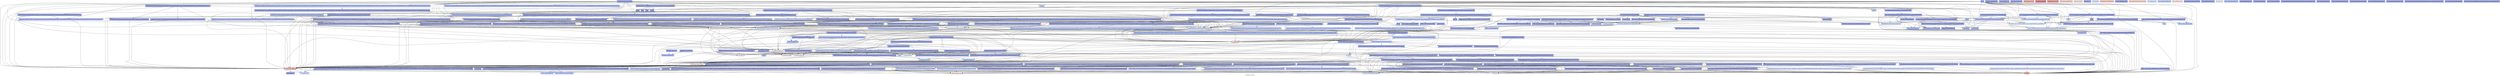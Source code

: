 digraph "Call graph: lrsLink.ll" {
	label="Call graph: lrsLink.ll";

	Node0xdb3f40 [shape=record,color="#3d50c3ff", style=filled, fillcolor="#ead5c980",label="{__cxa_guard_acquire}"];
	Node0xdac6d0 [shape=record,color="#3d50c3ff", style=filled, fillcolor="#3d50c380",label="{__cxx_global_var_init.1}"];
	Node0xdac6d0 -> Node0xdb3f40;
	Node0xdac6d0 -> Node0xdace90;
	Node0xdac6d0 -> Node0xdae180;
	Node0xdace90 [shape=record,color="#3d50c3ff", style=filled, fillcolor="#8fb1fe80",label="{sysconf}"];
	Node0xdae180 [shape=record,color="#3d50c3ff", style=filled, fillcolor="#ead5c980",label="{__cxa_guard_release}"];
	Node0xdb01b0 [shape=record,color="#3d50c3ff", style=filled, fillcolor="#3d50c380",label="{_GLOBAL__sub_I_lrs.C}"];
	Node0xdb01b0 -> Node0xdb29e0;
	Node0xdb01b0 -> Node0xdad670;
	Node0xdb0870 [shape=record,color="#3d50c3ff", style=filled, fillcolor="#3d50c380",label="{_ZNSt8ios_base4InitD1Ev}"];
	Node0xdac970 [shape=record,color="#3d50c3ff", style=filled, fillcolor="#3d50c380",label="{__gxx_personality_v0}"];
	Node0xdb29e0 [shape=record,color="#3d50c3ff", style=filled, fillcolor="#6282ea80",label="{_ZNSt8ios_base4InitC1Ev}"];
	Node0xdad670 [shape=record,color="#3d50c3ff", style=filled, fillcolor="#eed0c080",label="{__cxa_atexit}"];
	Node0xdae080 [shape=record,color="#3d50c3ff", style=filled, fillcolor="#3d50c380",label="{llvm.invariant.start.p0i8}"];
	Node0xdad240 [shape=record,color="#3d50c3ff", style=filled, fillcolor="#3d50c380",label="{_Z3lrsRKN6parlay8sequenceIhNS_9allocatorIhEELb0EEE}"];
	Node0xdad240 -> Node0xdbd220;
	Node0xdbd220 [shape=record,color="#3d50c3ff", style=filled, fillcolor="#3d50c380",label="{_Z4lrs_IjESt5tupleIJmmmEERKN6parlay8sequenceIhNS2_9allocatorIhEELb0EEE}"];
	Node0xdbd220 -> Node0xdb0f00;
	Node0xdbd220 -> Node0xdae280;
	Node0xdbd220 -> Node0xdacda0;
	Node0xdbd220 -> Node0xdb0700;
	Node0xdbd220 -> Node0xdad870;
	Node0xdbd220 -> Node0xdb2b50;
	Node0xdbd220 -> Node0xdadf90;
	Node0xdbd220 -> Node0xdb0410;
	Node0xdbd220 -> Node0xdb0220;
	Node0xdbd220 -> Node0xdb0490;
	Node0xdbd220 -> Node0xdb3c60;
	Node0xdbd220 -> Node0xdaffc0;
	Node0xdbd220 -> Node0xdafdc0;
	Node0xdb0040 [shape=record,color="#3d50c3ff", style=filled, fillcolor="#e1675180",label="{llvm.memset.p0i8.i64}"];
	Node0xdb0f00 [shape=record,color="#3d50c3ff", style=filled, fillcolor="#9ebeff80",label="{_ZNSt6chrono3_V212system_clock3nowEv}"];
	Node0xdae280 [shape=record,color="#b70d28ff", style=filled, fillcolor="#dc5d4a80",label="{_ZdlPv}"];
	Node0xdb0410 [shape=record,color="#3d50c3ff", style=filled, fillcolor="#6282ea80",label="{_ZNSo5flushEv}"];
	Node0xdad870 [shape=record,color="#3d50c3ff", style=filled, fillcolor="#6282ea80",label="{_ZSt16__throw_bad_castv}"];
	Node0xdb2b50 [shape=record,color="#3d50c3ff", style=filled, fillcolor="#6282ea80",label="{_ZNKSt5ctypeIcE13_M_widen_initEv}"];
	Node0xdad480 [shape=record,color="#b70d28ff", style=filled, fillcolor="#b70d2880",label="{llvm.lifetime.end.p0i8}"];
	Node0xdaffc0 [shape=record,color="#3d50c3ff", style=filled, fillcolor="#3d50c380",label="{_ZN6parlay8internal5timer4nextENSt7__cxx1112basic_stringIcSt11char_traitsIcESaIcEEE}"];
	Node0xdaffc0 -> Node0xdb0f00;
	Node0xdaffc0 -> Node0xdafdc0;
	Node0xdaffc0 -> Node0xdb55f0;
	Node0xdaffc0 -> Node0xdae280;
	Node0xdb1720 [shape=record,color="#b70d28ff", style=filled, fillcolor="#ca3b3780",label="{llvm.lifetime.start.p0i8}"];
	Node0xdb27c0 [shape=record,color="#3d50c3ff", style=filled, fillcolor="#f7af9180",label="{llvm.memcpy.p0i8.p0i8.i64}"];
	Node0xdacda0 [shape=record,color="#3d50c3ff", style=filled, fillcolor="#a7c5fe80",label="{_ZSt16__ostream_insertIcSt11char_traitsIcEERSt13basic_ostreamIT_T0_ES6_PKS3_l}"];
	Node0xdb0700 [shape=record,color="#3d50c3ff", style=filled, fillcolor="#3d50c380",label="{_ZNSo9_M_insertImEERSoT_}"];
	Node0xdadf90 [shape=record,color="#3d50c3ff", style=filled, fillcolor="#6282ea80",label="{_ZNSo3putEc}"];
	Node0xdb0220 [shape=record,color="#3d50c3ff", style=filled, fillcolor="#3d50c380",label="{_ZN12suffix_arrayIN6parlay8sequenceIhNS0_9allocatorIhEELb0EEEjE12build_sarrayEv}"];
	Node0xdb0220 -> Node0xdb6160;
	Node0xdb0220 -> Node0xdb1880;
	Node0xdb0220 -> Node0xdae280;
	Node0xdb0220 -> Node0xdb1900;
	Node0xdb0220 -> Node0xdabe40;
	Node0xdb0490 [shape=record,color="#3d50c3ff", style=filled, fillcolor="#3d50c380",label="{_ZN12suffix_arrayIN6parlay8sequenceIhNS0_9allocatorIhEELb0EEEjE9build_lcpEv}"];
	Node0xdb0490 -> Node0xdb1880;
	Node0xdb0490 -> Node0xdb6160;
	Node0xdb0490 -> Node0xdae280;
	Node0xdad9a0 [shape=record,color="#3d50c3ff", style=filled, fillcolor="#b9d0f980",label="{_ZSt20__throw_length_errorPKc}"];
	Node0xdb1900 [shape=record,color="#3d50c3ff", style=filled, fillcolor="#3d50c380",label="{_ZN12suffix_arrayIN6parlay8sequenceIhNS0_9allocatorIhEELb0EEEjE10sarray_intERSt6vectorIjSaIjEES9_jj}"];
	Node0xdb1900 -> Node0xdb1880;
	Node0xdb1900 -> Node0xdae280;
	Node0xdb1900 -> Node0xdb1900;
	Node0xdafdc0 [shape=record,color="#3d50c3ff", style=filled, fillcolor="#bfd3f680",label="{_ZNSt7__cxx1112basic_stringIcSt11char_traitsIcESaIcEE9_M_createERmm}"];
	Node0xdb3c60 [shape=record,color="#3d50c3ff", style=filled, fillcolor="#3d50c380",label="{_ZN12suffix_arrayIN6parlay8sequenceIhNS0_9allocatorIhEELb0EEEjED2Ev}"];
	Node0xdb3c60 -> Node0xdae280;
	Node0xdb55f0 [shape=record,color="#3d50c3ff", style=filled, fillcolor="#3d50c380",label="{_ZN6parlay8internal5timer6reportEdNSt7__cxx1112basic_stringIcSt11char_traitsIcESaIcEEE}"];
	Node0xdb55f0 -> Node0xdacda0;
	Node0xdb55f0 -> Node0xdb0410;
	Node0xdb55f0 -> Node0xdadf90;
	Node0xdb55f0 -> Node0xdb1460;
	Node0xdb55f0 -> Node0xdad870;
	Node0xdb55f0 -> Node0xdb2b50;
	Node0xdb1880 [shape=record,color="#3d50c3ff", style=filled, fillcolor="#dedcdb80",label="{_Znwm}"];
	Node0xdb1460 [shape=record,color="#3d50c3ff", style=filled, fillcolor="#3d50c380",label="{_ZNSo9_M_insertIdEERSoT_}"];
	Node0xdb6160 [shape=record,color="#3d50c3ff", style=filled, fillcolor="#3d50c380",label="{_ZNSt6vectorIjSaIjEE14_M_fill_assignEmRKj}"];
	Node0xdb6160 -> Node0xdad9a0;
	Node0xdb6160 -> Node0xdb1880;
	Node0xdb6160 -> Node0xdae280;
	Node0x1028dd0 [shape=record,color="#3d50c3ff", style=filled, fillcolor="#3d50c380",label="{_ZNSt10unique_ptrIA_N6parlay6paddedISt6atomicIPNS0_8internal12hazptr_stackIPvE4NodeEELm128EvEESt14default_deleteISB_EED2Ev}"];
	Node0x1028dd0 -> Node0xf9f770;
	Node0xecb380 [shape=record,color="#3d50c3ff", style=filled, fillcolor="#a7c5fe80",label="{_ZN6parlay8internal14pool_allocator8allocateEm}"];
	Node0xecb380 -> Node0x1024090;
	Node0xecb380 -> Node0xf15690;
	Node0xecb380 -> Node0xf624a0;
	Node0xecb380 -> Node0x1037dc0;
	Node0xecb380 -> Node0xec6df0;
	Node0xecb380 -> Node0xf61b40;
	Node0xec7930 [shape=record,color="#3d50c3ff", style=filled, fillcolor="#7ea1fa80",label="{_ZN6parlay12parallel_forIZNS_8sequenceIcNS_9allocatorIcEELb1EE15initialize_fillEmRKcEUlmE_EEvmmT_lb}"];
	Node0xec7930 -> Node0xec7930;
	Node0xfdb4f0 [shape=record,color="#3d50c3ff", style=filled, fillcolor="#f3c7b180",label="{llvm.sync.unwind}"];
	Node0xdabe40 [shape=record,color="#3d50c3ff", style=filled, fillcolor="#3d50c380",label="{_ZNSt6vectorIjSaIjEE17_M_default_appendEm}"];
	Node0xdabe40 -> Node0xdad9a0;
	Node0xdabe40 -> Node0xdb1880;
	Node0xdabe40 -> Node0xdae280;
	Node0xdab980 [shape=record,color="#3d50c3ff", style=filled, fillcolor="#3d50c380",label="{llvm.umax.i32}"];
	Node0xdbcf90 [shape=record,color="#3d50c3ff", style=filled, fillcolor="#a7c5fe80",label="{llvm.assume}"];
	Node0xdaba00 [shape=record,color="#3d50c3ff", style=filled, fillcolor="#f59c7d80",label="{llvm.memmove.p0i8.p0i8.i64}"];
	Node0xdac900 [shape=record,color="#3d50c3ff", style=filled, fillcolor="#3d50c380",label="{_GLOBAL__sub_I_lrsTime.C}"];
	Node0xdac900 -> Node0xdb29e0;
	Node0xdac900 -> Node0xdad670;
	Node0x1300ae0 [shape=record,color="#3d50c3ff", style=filled, fillcolor="#3d50c380",label="{_ZNSt7__cxx1112basic_stringIcSt11char_traitsIcESaIcEED2Ev}"];
	Node0x1300ae0 -> Node0xdae280;
	Node0xddb430 [shape=record,color="#3d50c3ff", style=filled, fillcolor="#3d50c380",label="{_ZN7benchIO18readStringFromFileEPKc}"];
	Node0xddb430 -> Node0xddd9a0;
	Node0xddb430 -> Node0xde2a00;
	Node0xddb430 -> Node0xdacda0;
	Node0xddb430 -> Node0x128c3f0;
	Node0xddb430 -> Node0x1302720;
	Node0xddb430 -> Node0xded9b0;
	Node0xddb430 -> Node0xdee850;
	Node0xddb430 -> Node0xdf4690;
	Node0xddb430 -> Node0xe03130;
	Node0xddb430 -> Node0xdf6050;
	Node0xddb430 -> Node0xdfc4a0;
	Node0xddb430 -> Node0xe09c10;
	Node0xddb430 -> Node0xde81d0;
	Node0xddb430 -> Node0xe0a170;
	Node0xddb430 -> Node0xdf9fa0;
	Node0xddb430 -> Node0xe21af0;
	Node0xddb430 -> Node0xe203e0;
	Node0xddb430 -> Node0xe08340;
	Node0xe700c0 [shape=record,color="#3d50c3ff", style=filled, fillcolor="#3d50c380",label="{close}"];
	Node0xea34d0 [shape=record,color="#3d50c3ff", style=filled, fillcolor="#3d50c380",label="{_ZN7benchIO8dataTypeEl}"];
	Node0xdf6050 [shape=record,color="#3d50c3ff", style=filled, fillcolor="#d9dce180",label="{_ZN6parlay8internal21get_default_allocatorEv}"];
	Node0xdf6050 -> Node0xdb3f40;
	Node0xdf6050 -> Node0xe337f0;
	Node0xdf6050 -> Node0xeb9b30;
	Node0xdf6050 -> Node0xdae280;
	Node0xdf6050 -> Node0xdad670;
	Node0xdf6050 -> Node0xdae180;
	Node0xdf6050 -> Node0xebcde0;
	Node0xdf9fa0 [shape=record,color="#3d50c3ff", style=filled, fillcolor="#3d50c380",label="{_ZNSt13basic_filebufIcSt11char_traitsIcEE5closeEv}"];
	Node0xe03130 [shape=record,color="#3d50c3ff", style=filled, fillcolor="#3d50c380",label="{_ZNSt14basic_ifstreamIcSt11char_traitsIcEED1Ev}"];
	Node0xe03130 -> Node0xe08340;
	Node0xe03130 -> Node0xe203e0;
	Node0xddd9a0 [shape=record,color="#3d50c3ff", style=filled, fillcolor="#3d50c380",label="{_ZNSt14basic_ifstreamIcSt11char_traitsIcEEC1EPKcSt13_Ios_Openmode}"];
	Node0xddd9a0 -> Node0xe43500;
	Node0xddd9a0 -> Node0xe5c1f0;
	Node0xddd9a0 -> Node0xe6b2d0;
	Node0xddd9a0 -> Node0xe203e0;
	Node0xddd9a0 -> Node0xe2d540;
	Node0xddd9a0 -> Node0xe21af0;
	Node0xddd9a0 -> Node0xe08340;
	Node0x10b3010 [shape=record,color="#3d50c3ff", style=filled, fillcolor="#7ea1fa80",label="{_ZSt17__throw_bad_allocv}"];
	Node0xde2a00 [shape=record,color="#3d50c3ff", style=filled, fillcolor="#6282ea80",label="{_ZNKSt12__basic_fileIcE7is_openEv}"];
	Node0x128c3f0 [shape=record,color="#3d50c3ff", style=filled, fillcolor="#8fb1fe80",label="{_ZStlsISt11char_traitsIcEERSt13basic_ostreamIcT_ES5_PKc}"];
	Node0x128c3f0 -> Node0xe21af0;
	Node0x128c3f0 -> Node0xe911d0;
	Node0x128c3f0 -> Node0xdacda0;
	Node0xe43500 [shape=record,color="#3d50c3ff", style=filled, fillcolor="#6282ea80",label="{_ZNSt8ios_baseC2Ev}"];
	Node0x1302720 [shape=record,color="#3d50c3ff", style=filled, fillcolor="#6282ea80",label="{_ZSt4endlIcSt11char_traitsIcEERSt13basic_ostreamIT_T0_ES6_}"];
	Node0x1302720 -> Node0xdad870;
	Node0x1302720 -> Node0xdb2b50;
	Node0x1302720 -> Node0xdadf90;
	Node0x1302720 -> Node0xdb0410;
	Node0xded9b0 [shape=record,color="#3d50c3ff", style=filled, fillcolor="#6282ea80",label="{abort}"];
	Node0xdee850 [shape=record,color="#3d50c3ff", style=filled, fillcolor="#3d50c380",label="{_ZNSi5tellgEv}"];
	Node0xdf4690 [shape=record,color="#3d50c3ff", style=filled, fillcolor="#3d50c380",label="{_ZNSi5seekgElSt12_Ios_Seekdir}"];
	Node0xdfc4a0 [shape=record,color="#3d50c3ff", style=filled, fillcolor="#e8765c80",label="{__clang_call_terminate}"];
	Node0xdfc4a0 -> Node0xe06840;
	Node0xdfc4a0 -> Node0xec4940;
	Node0xed5020 [shape=record,color="#3d50c3ff", style=filled, fillcolor="#3d50c380",label="{__cxa_end_catch}"];
	Node0xe09c10 [shape=record,color="#3d50c3ff", style=filled, fillcolor="#3d50c380",label="{_ZN6parlay8sequenceIcNS_9allocatorIcEELb1EE15initialize_fillEmRKc}"];
	Node0xe09c10 -> Node0xdf6050;
	Node0xe09c10 -> Node0xecb380;
	Node0xe09c10 -> Node0xec6df0;
	Node0xe09c10 -> Node0xec7930;
	Node0xde81d0 [shape=record,color="#3d50c3ff", style=filled, fillcolor="#d6dce480",label="{_ZN6parlay17sequence_internal13sequence_baseIcNS_9allocatorIcEELb1EED2Ev}"];
	Node0xde81d0 -> Node0xeccc70;
	Node0xde81d0 -> Node0xdfc4a0;
	Node0xeccc70 [shape=record,color="#3d50c3ff", style=filled, fillcolor="#3d50c380",label="{_ZN6parlay17sequence_internal13sequence_baseIcNS_9allocatorIcEELb1EE12storage_impl18capacitated_buffer11free_bufferERNS2_ISt4byteEE}"];
	Node0xeccc70 -> Node0xdf6050;
	Node0xeccc70 -> Node0xe7d900;
	Node0xeccc70 -> Node0xe81380;
	Node0xeccc70 -> Node0xf4add0;
	Node0xe0a170 [shape=record,color="#3d50c3ff", style=filled, fillcolor="#3d50c380",label="{_ZNSi4readEPcl}"];
	Node0xe21af0 [shape=record,color="#3d50c3ff", style=filled, fillcolor="#3d50c380",label="{_ZNSt9basic_iosIcSt11char_traitsIcEE5clearESt12_Ios_Iostate}"];
	Node0xe08340 [shape=record,color="#3d50c3ff", style=filled, fillcolor="#a7c5fe80",label="{_ZNSt13basic_filebufIcSt11char_traitsIcEED2Ev}"];
	Node0xe08340 -> Node0xdf9fa0;
	Node0xe08340 -> Node0xe06840;
	Node0xe08340 -> Node0xed5020;
	Node0xe08340 -> Node0xee8940;
	Node0xe08340 -> Node0xee57b0;
	Node0xe08340 -> Node0xdfc4a0;
	Node0xe08340 -> Node0xeeb340;
	Node0xee8940 [shape=record,color="#3d50c3ff", style=filled, fillcolor="#6282ea80",label="{_ZNSt12__basic_fileIcED1Ev}"];
	Node0xee57b0 [shape=record,color="#3d50c3ff", style=filled, fillcolor="#6282ea80",label="{_ZNSt6localeD1Ev}"];
	Node0xeeb340 [shape=record,color="#3d50c3ff", style=filled, fillcolor="#3d50c380",label="{_ZNSt15basic_streambufIcSt11char_traitsIcEED2Ev}"];
	Node0xeeb340 -> Node0xee57b0;
	Node0xe203e0 [shape=record,color="#3d50c3ff", style=filled, fillcolor="#a7c5fe80",label="{_ZNSt8ios_baseD2Ev}"];
	Node0xe06840 [shape=record,color="#3d50c3ff", style=filled, fillcolor="#9ebeff80",label="{__cxa_begin_catch}"];
	Node0xe7d900 [shape=record,color="#3d50c3ff", style=filled, fillcolor="#e5d8d180",label="{_ZdlPvSt11align_val_t}"];
	Node0xe81380 [shape=record,color="#3d50c3ff", style=filled, fillcolor="#bfd3f680",label="{_ZN6parlay8internal12hazptr_stackIPvE4pushES2_}"];
	Node0xe81380 -> Node0xdb1880;
	Node0xe81380 -> Node0xdb3f40;
	Node0xe81380 -> Node0xf5e030;
	Node0xe81380 -> Node0xdad670;
	Node0xe81380 -> Node0xdae180;
	Node0xe81380 -> Node0xebcde0;
	Node0xe81380 -> Node0xf624a0;
	Node0xf9f770 [shape=record,color="#3d50c3ff", style=filled, fillcolor="#f2cab580",label="{_ZdaPvSt11align_val_t}"];
	Node0xf4add0 [shape=record,color="#3d50c3ff", style=filled, fillcolor="#bfd3f680",label="{_ZN6parlay8internal15block_allocator4freeEPv}"];
	Node0xf4add0 -> Node0xf624a0;
	Node0xf4add0 -> Node0xf61b40;
	Node0xf4add0 -> Node0xec6df0;
	Node0xf624a0 [shape=record,color="#3d50c3ff", style=filled, fillcolor="#ecd3c580",label="{__cilkrts_get_worker_number}"];
	Node0xf61b40 [shape=record,color="#3d50c3ff", style=filled, fillcolor="#8fb1fe80",label="{_ZN6parlay8internal12hazptr_stackIPNS0_15block_allocator5blockEE4pushES4_}"];
	Node0xf61b40 -> Node0xdb1880;
	Node0xf61b40 -> Node0xdb3f40;
	Node0xf61b40 -> Node0xf62430;
	Node0xf61b40 -> Node0xdad670;
	Node0xf61b40 -> Node0xdae180;
	Node0xf61b40 -> Node0xebcde0;
	Node0xf61b40 -> Node0xf624a0;
	Node0x10062d0 [shape=record,color="#3d50c3ff", style=filled, fillcolor="#f7af9180",label="{llvm.experimental.noalias.scope.decl}"];
	Node0xf62430 [shape=record,color="#3d50c3ff", style=filled, fillcolor="#3d50c380",label="{_ZN6parlay8internal14acquire_retireINS0_12hazptr_stackIPNS0_15block_allocator5blockEE4NodeESt14default_deleteIS7_ELm1EEC2ES9_}"];
	Node0xf62430 -> Node0xf832e0;
	Node0xf62430 -> Node0xf922f0;
	Node0xf62430 -> Node0xf9f770;
	Node0xf62430 -> Node0xf94290;
	Node0xfa9b50 [shape=record,color="#3d50c3ff", style=filled, fillcolor="#3d50c380",label="{_ZN6parlay8internal14acquire_retireINS0_12hazptr_stackIPNS0_15block_allocator5blockEE4NodeESt14default_deleteIS7_ELm1EED2Ev}"];
	Node0xfa9b50 -> Node0xdad9a0;
	Node0xfa9b50 -> Node0xdb1880;
	Node0xfa9b50 -> Node0xdae280;
	Node0xfa9b50 -> Node0xdfc4a0;
	Node0xfa9b50 -> Node0xfba400;
	Node0xfa9b50 -> Node0xfcedc0;
	Node0xfa9b50 -> Node0xf9f770;
	Node0xfa9b50 -> Node0xf94290;
	Node0xfa9b50 -> Node0xf26620;
	Node0xec6df0 [shape=record,color="#3d50c3ff", style=filled, fillcolor="#f7a88980",label="{__assert_fail}"];
	Node0xf94290 [shape=record,color="#3d50c3ff", style=filled, fillcolor="#6282ea80",label="{_ZNSt10unique_ptrIA_N6parlay6paddedISt6vectorIPNS0_8internal12hazptr_stackIPNS3_15block_allocator5blockEE4NodeESaISA_EELm128EvEESt14default_deleteISE_EED2Ev}"];
	Node0xf94290 -> Node0xdae280;
	Node0xf94290 -> Node0xf9f770;
	Node0xf26620 [shape=record,color="#3d50c3ff", style=filled, fillcolor="#7ea1fa80",label="{_ZNSt10unique_ptrIA_N6parlay6paddedImLm128EvEESt14default_deleteIS3_EED2Ev}"];
	Node0xf26620 -> Node0xf9f770;
	Node0xebcde0 [shape=record,color="#3d50c3ff", style=filled, fillcolor="#cedaeb80",label="{__cxa_guard_abort}"];
	Node0xfddc10 [shape=record,color="#3d50c3ff", style=filled, fillcolor="#b2ccfb80",label="{llvm.prefetch.p0i8}"];
	Node0xfba400 [shape=record,color="#3d50c3ff", style=filled, fillcolor="#3d50c380",label="{_ZNSt10unique_ptrIA_N6parlay6paddedISt6atomicIPNS0_8internal12hazptr_stackIPNS3_15block_allocator5blockEE4NodeEELm128EvEESt14default_deleteISD_EED2Ev}"];
	Node0xfba400 -> Node0xf9f770;
	Node0xfcedc0 [shape=record,color="#3d50c3ff", style=filled, fillcolor="#7ea1fa80",label="{_ZNSt10unique_ptrIA_N6parlay6paddedIbLm128EvEESt14default_deleteIS3_EED2Ev}"];
	Node0xfcedc0 -> Node0xf9f770;
	Node0xf832e0 [shape=record,color="#3d50c3ff", style=filled, fillcolor="#8fb1fe80",label="{__cilkrts_get_nworkers}"];
	Node0xf922f0 [shape=record,color="#3d50c3ff", style=filled, fillcolor="#7ea1fa80",label="{_ZnamSt11align_val_t}"];
	Node0xf5e030 [shape=record,color="#3d50c3ff", style=filled, fillcolor="#3d50c380",label="{_ZN6parlay8internal14acquire_retireINS0_12hazptr_stackIPvE4NodeESt14default_deleteIS5_ELm1EEC2ES7_}"];
	Node0xf5e030 -> Node0xf832e0;
	Node0xf5e030 -> Node0xf922f0;
	Node0xf5e030 -> Node0xf9f770;
	Node0xf5e030 -> Node0x1012cc0;
	Node0x1012cc0 [shape=record,color="#3d50c3ff", style=filled, fillcolor="#6282ea80",label="{_ZNSt10unique_ptrIA_N6parlay6paddedISt6vectorIPNS0_8internal12hazptr_stackIPvE4NodeESaIS8_EELm128EvEESt14default_deleteISC_EED2Ev}"];
	Node0x1012cc0 -> Node0xdae280;
	Node0x1012cc0 -> Node0xf9f770;
	Node0x10203e0 [shape=record,color="#3d50c3ff", style=filled, fillcolor="#3d50c380",label="{_ZN6parlay8internal14acquire_retireINS0_12hazptr_stackIPvE4NodeESt14default_deleteIS5_ELm1EED2Ev}"];
	Node0x10203e0 -> Node0xdad9a0;
	Node0x10203e0 -> Node0xdb1880;
	Node0x10203e0 -> Node0xdae280;
	Node0x10203e0 -> Node0xdfc4a0;
	Node0x10203e0 -> Node0x1028dd0;
	Node0x10203e0 -> Node0xfcedc0;
	Node0x10203e0 -> Node0xf9f770;
	Node0x10203e0 -> Node0x1012cc0;
	Node0x10203e0 -> Node0xf26620;
	Node0x117ef80 [shape=record,color="#3d50c3ff", style=filled, fillcolor="#3d50c380",label="{_ZNSt10unique_ptrIA_N6parlay8internal15block_allocator10local_listESt14default_deleteIS4_EED2Ev}"];
	Node0x117ef80 -> Node0xf9f770;
	Node0x11adbc0 [shape=record,color="#3d50c3ff", style=filled, fillcolor="#3d50c380",label="{_ZN6parlay8internal12hazptr_stackIPNS0_15block_allocator5blockEED2Ev}"];
	Node0x11adbc0 -> Node0xdae280;
	Node0x11ba650 [shape=record,color="#3d50c3ff", style=filled, fillcolor="#3d50c380",label="{_ZN6parlay8internal12hazptr_stackIPSt4byteED2Ev}"];
	Node0x11ba650 -> Node0xdae280;
	Node0x120fc90 [shape=record,color="#3d50c3ff", style=filled, fillcolor="#3d50c380",label="{_ZNK6parlay8internal12hazptr_stackIPNS0_15block_allocator5blockEE4sizeEv}"];
	Node0x120fc90 -> Node0xdb3f40;
	Node0x120fc90 -> Node0xf62430;
	Node0x120fc90 -> Node0xdad670;
	Node0x120fc90 -> Node0xdae180;
	Node0x120fc90 -> Node0xebcde0;
	Node0x120fc90 -> Node0xf624a0;
	Node0x120fc90 -> Node0xdfc4a0;
	Node0xf45810 [shape=record,color="#3d50c3ff", style=filled, fillcolor="#3d50c380",label="{_ZN6parlay8internal12hazptr_stackIPSt4byteE3popEv}"];
	Node0xf45810 -> Node0xdb3f40;
	Node0xf45810 -> Node0x105f0c0;
	Node0xf45810 -> Node0xdad670;
	Node0xf45810 -> Node0xdae180;
	Node0xf45810 -> Node0xebcde0;
	Node0xf45810 -> Node0xf624a0;
	Node0xf45810 -> Node0x123af60;
	Node0x123af60 [shape=record,color="#3d50c3ff", style=filled, fillcolor="#3d50c380",label="{_ZN6parlay8internal14acquire_retireINS0_12hazptr_stackIPSt4byteE4NodeESt14default_deleteIS6_ELm1EE6retireIPS6_EEvT_}"];
	Node0x123af60 -> Node0xf624a0;
	Node0x123af60 -> Node0xdad9a0;
	Node0x123af60 -> Node0xdb1880;
	Node0x123af60 -> Node0xdae280;
	Node0x123af60 -> Node0x1221320;
	Node0x1221320 [shape=record,color="#3d50c3ff", style=filled, fillcolor="#3d50c380",label="{_ZN6parlay8internal14acquire_retireINS0_12hazptr_stackIPSt4byteE4NodeESt14default_deleteIS6_ELm1EE18work_toward_ejectsEm}"];
	Node0x1221320 -> Node0xf624a0;
	Node0x1221320 -> Node0xdb1880;
	Node0x1221320 -> Node0x1274ee0;
	Node0x1221320 -> Node0xdae280;
	Node0x1221320 -> Node0x12b19e0;
	Node0x1221320 -> Node0x116de80;
	Node0x1221320 -> Node0xf5e0c0;
	Node0xf5e0c0 [shape=record,color="#3d50c3ff", style=filled, fillcolor="#3d50c380",label="{_ZNSt6vectorIPN6parlay8internal12hazptr_stackIPSt4byteE4NodeESaIS7_EE15_M_range_insertIN9__gnu_cxx17__normal_iteratorIPS7_S9_EEEEvSE_T_SF_St20forward_iterator_tag}"];
	Node0xf5e0c0 -> Node0xdad9a0;
	Node0xf5e0c0 -> Node0xdb1880;
	Node0xf5e0c0 -> Node0xdae280;
	Node0x116de80 [shape=record,color="#3d50c3ff", style=filled, fillcolor="#3d50c380",label="{_ZNSt18unordered_multisetIPN6parlay8internal12hazptr_stackIPSt4byteE4NodeESt4hashIS7_ESt8equal_toIS7_ESaIS7_EED2Ev}"];
	Node0x116de80 -> Node0xdae280;
	Node0xdd61f0 [shape=record,color="#3d50c3ff", style=filled, fillcolor="#b2ccfb80",label="{_ZZN6parlay8internal14acquire_retireINS0_12hazptr_stackIPSt4byteE4NodeESt14default_deleteIS6_ELm1EE18work_toward_ejectsEmENKUlT_E0_clIPS6_EEDaSA_}"];
	Node0xdd61f0 -> Node0xdae280;
	Node0xdc60f0 [shape=record,color="#3d50c3ff", style=filled, fillcolor="#3d50c380",label="{_ZNSt10_HashtableIPN6parlay8internal12hazptr_stackIPSt4byteE4NodeES7_SaIS7_ENSt8__detail9_IdentityESt8equal_toIS7_ESt4hashIS7_ENS9_18_Mod_range_hashingENS9_20_Default_ranged_hashENS9_20_Prime_rehash_policyENS9_17_Hashtable_traitsILb0ELb1ELb0EEEE13_M_rehash_auxEmSt17integral_constantIbLb0EE}"];
	Node0xdc60f0 -> Node0x10b42c0;
	Node0xdc60f0 -> Node0x10b3010;
	Node0xdc60f0 -> Node0xdb1880;
	Node0xdc60f0 -> Node0xdae280;
	Node0x1112c00 [shape=record,color="#3d50c3ff", style=filled, fillcolor="#3d50c380",label="{_ZSt11make_uniqueIA_N6parlay8internal12hazptr_stackIPvEEENSt8__detail9_MakeUniqIT_E7__arrayEm}"];
	Node0x1112c00 -> Node0x112d680;
	Node0x1112c00 -> Node0xdb3f40;
	Node0x1112c00 -> Node0xf5e030;
	Node0x1112c00 -> Node0xdad670;
	Node0x1112c00 -> Node0xdae180;
	Node0x1112c00 -> Node0xebcde0;
	Node0x1112c00 -> Node0xdae280;
	Node0x1112c00 -> Node0x110fab0;
	Node0xf6b1f0 [shape=record,color="#3d50c3ff", style=filled, fillcolor="#7ea1fa80",label="{llvm.umul.with.overflow.i64}"];
	Node0x10420b0 [shape=record,color="#3d50c3ff", style=filled, fillcolor="#f1ccb880",label="{llvm.syncregion.start}"];
	Node0x1024090 [shape=record,color="#3d50c3ff", style=filled, fillcolor="#3d50c380",label="{_ZN6parlay8internal12hazptr_stackIPvE3popEv}"];
	Node0x1024090 -> Node0xdb3f40;
	Node0x1024090 -> Node0xf5e030;
	Node0x1024090 -> Node0xdad670;
	Node0x1024090 -> Node0xdae180;
	Node0x1024090 -> Node0xebcde0;
	Node0x1024090 -> Node0xf624a0;
	Node0x1024090 -> Node0x104e250;
	Node0xf15690 [shape=record,color="#3d50c3ff", style=filled, fillcolor="#6282ea80",label="{_ZnwmSt11align_val_t}"];
	Node0x1037dc0 [shape=record,color="#3d50c3ff", style=filled, fillcolor="#3d50c380",label="{_ZN6parlay8internal15block_allocator8get_listEv}"];
	Node0x1037dc0 -> Node0x1050140;
	Node0x1037dc0 -> Node0xf15690;
	Node0x1037dc0 -> Node0xec6df0;
	Node0x1037dc0 -> Node0xf3f8e0;
	Node0x1050140 [shape=record,color="#3d50c3ff", style=filled, fillcolor="#6282ea80",label="{_ZN6parlay8internal12hazptr_stackIPNS0_15block_allocator5blockEE3popEv}"];
	Node0x1050140 -> Node0xdb3f40;
	Node0x1050140 -> Node0xf62430;
	Node0x1050140 -> Node0xdad670;
	Node0x1050140 -> Node0xdae180;
	Node0x1050140 -> Node0xebcde0;
	Node0x1050140 -> Node0xf624a0;
	Node0x1050140 -> Node0x1060aa0;
	Node0x1060aa0 [shape=record,color="#3d50c3ff", style=filled, fillcolor="#3d50c380",label="{_ZN6parlay8internal14acquire_retireINS0_12hazptr_stackIPNS0_15block_allocator5blockEE4NodeESt14default_deleteIS7_ELm1EE6retireIPS7_EEvT_}"];
	Node0x1060aa0 -> Node0xf624a0;
	Node0x1060aa0 -> Node0xdad9a0;
	Node0x1060aa0 -> Node0xdb1880;
	Node0x1060aa0 -> Node0xdae280;
	Node0x1060aa0 -> Node0xe1c620;
	Node0xf3f8e0 [shape=record,color="#3d50c3ff", style=filled, fillcolor="#3d50c380",label="{_ZN6parlay8internal12hazptr_stackIPSt4byteE4pushES3_}"];
	Node0xf3f8e0 -> Node0xdb1880;
	Node0xf3f8e0 -> Node0xdb3f40;
	Node0xf3f8e0 -> Node0x105f0c0;
	Node0xf3f8e0 -> Node0xdad670;
	Node0xf3f8e0 -> Node0xdae180;
	Node0xf3f8e0 -> Node0xebcde0;
	Node0xf3f8e0 -> Node0xf624a0;
	Node0x105f0c0 [shape=record,color="#3d50c3ff", style=filled, fillcolor="#3d50c380",label="{_ZN6parlay8internal14acquire_retireINS0_12hazptr_stackIPSt4byteE4NodeESt14default_deleteIS6_ELm1EEC2ES8_}"];
	Node0x105f0c0 -> Node0xf832e0;
	Node0x105f0c0 -> Node0xf922f0;
	Node0x105f0c0 -> Node0xf9f770;
	Node0x105f0c0 -> Node0x10704a0;
	Node0x10704a0 [shape=record,color="#3d50c3ff", style=filled, fillcolor="#6282ea80",label="{_ZNSt10unique_ptrIA_N6parlay6paddedISt6vectorIPNS0_8internal12hazptr_stackIPSt4byteE4NodeESaIS9_EELm128EvEESt14default_deleteISD_EED2Ev}"];
	Node0x10704a0 -> Node0xdae280;
	Node0x10704a0 -> Node0xf9f770;
	Node0x1071b00 [shape=record,color="#3d50c3ff", style=filled, fillcolor="#3d50c380",label="{_ZN6parlay8internal14acquire_retireINS0_12hazptr_stackIPSt4byteE4NodeESt14default_deleteIS6_ELm1EED2Ev}"];
	Node0x1071b00 -> Node0xdad9a0;
	Node0x1071b00 -> Node0xdb1880;
	Node0x1071b00 -> Node0xdae280;
	Node0x1071b00 -> Node0xdfc4a0;
	Node0x1071b00 -> Node0x1086df0;
	Node0x1071b00 -> Node0xfcedc0;
	Node0x1071b00 -> Node0xf9f770;
	Node0x1071b00 -> Node0x10704a0;
	Node0x1071b00 -> Node0xf26620;
	Node0x1086df0 [shape=record,color="#3d50c3ff", style=filled, fillcolor="#3d50c380",label="{_ZNSt10unique_ptrIA_N6parlay6paddedISt6atomicIPNS0_8internal12hazptr_stackIPSt4byteE4NodeEELm128EvEESt14default_deleteISC_EED2Ev}"];
	Node0x1086df0 -> Node0xf9f770;
	Node0xe1c620 [shape=record,color="#3d50c3ff", style=filled, fillcolor="#3d50c380",label="{_ZN6parlay8internal14acquire_retireINS0_12hazptr_stackIPNS0_15block_allocator5blockEE4NodeESt14default_deleteIS7_ELm1EE18work_toward_ejectsEm}"];
	Node0xe1c620 -> Node0xf624a0;
	Node0xe1c620 -> Node0xdb1880;
	Node0xe1c620 -> Node0xf24450;
	Node0xe1c620 -> Node0xdae280;
	Node0xe1c620 -> Node0x108c830;
	Node0xe1c620 -> Node0x109c4a0;
	Node0xe1c620 -> Node0x109c840;
	Node0xf24450 [shape=record,color="#3d50c3ff", style=filled, fillcolor="#3d50c380",label="{_ZNSt10_HashtableIPN6parlay8internal12hazptr_stackIPNS1_15block_allocator5blockEE4NodeES8_SaIS8_ENSt8__detail9_IdentityESt8equal_toIS8_ESt4hashIS8_ENSA_18_Mod_range_hashingENSA_20_Default_ranged_hashENSA_20_Prime_rehash_policyENSA_17_Hashtable_traitsILb0ELb1ELb0EEEE20_M_insert_multi_nodeEPNSA_10_Hash_nodeIS8_Lb0EEEmSO_}"];
	Node0xf24450 -> Node0x109fcd0;
	Node0xf24450 -> Node0x10a9c60;
	Node0xf24450 -> Node0xe06840;
	Node0xf24450 -> Node0x10aa050;
	Node0xf24450 -> Node0xed5020;
	Node0xf24450 -> Node0xdfc4a0;
	Node0xeb2db0 [shape=record,color="#3d50c3ff", style=filled, fillcolor="#3d50c380",label="{_ZN6parlay8internal16chars_to_float_tIdLm18ELl22ELl53EZNS_15chars_to_doubleERKNS_8sequenceIcNS_9allocatorIcEELb1EEEEUlRKT_E_EES8_S7_OT3_}"];
	Node0xeb2db0 -> Node0xea33a0;
	Node0xeb2db0 -> Node0xeb4ce0;
	Node0xeb2db0 -> Node0xec6df0;
	Node0xeb2db0 -> Node0xeb4f20;
	Node0x109c4a0 [shape=record,color="#3d50c3ff", style=filled, fillcolor="#3d50c380",label="{_ZNSt18unordered_multisetIPN6parlay8internal12hazptr_stackIPNS1_15block_allocator5blockEE4NodeESt4hashIS8_ESt8equal_toIS8_ESaIS8_EED2Ev}"];
	Node0x109c4a0 -> Node0xdae280;
	Node0x10a9c60 [shape=record,color="#3d50c3ff", style=filled, fillcolor="#3d50c380",label="{_ZNSt10_HashtableIPN6parlay8internal12hazptr_stackIPNS1_15block_allocator5blockEE4NodeES8_SaIS8_ENSt8__detail9_IdentityESt8equal_toIS8_ESt4hashIS8_ENSA_18_Mod_range_hashingENSA_20_Default_ranged_hashENSA_20_Prime_rehash_policyENSA_17_Hashtable_traitsILb0ELb1ELb0EEEE13_M_rehash_auxEmSt17integral_constantIbLb0EE}"];
	Node0x10a9c60 -> Node0x10b42c0;
	Node0x10a9c60 -> Node0x10b3010;
	Node0x10a9c60 -> Node0xdb1880;
	Node0x10a9c60 -> Node0xdae280;
	Node0x10b42c0 [shape=record,color="#3d50c3ff", style=filled, fillcolor="#7ea1fa80",label="{_ZSt28__throw_bad_array_new_lengthv}"];
	Node0x108c830 [shape=record,color="#3d50c3ff", style=filled, fillcolor="#3d50c380",label="{_ZSt9__find_ifIN9__gnu_cxx17__normal_iteratorIPPN6parlay8internal12hazptr_stackIPNS3_15block_allocator5blockEE4NodeESt6vectorISA_SaISA_EEEENS0_5__ops10_Iter_predIZNS3_14acquire_retireIS9_St14default_deleteIS9_ELm1EE18work_toward_ejectsEmEUlT_E0_EEESM_SM_SM_T0_St26random_access_iterator_tag}"];
	Node0x108c830 -> Node0x10ae8a0;
	Node0x109c840 [shape=record,color="#3d50c3ff", style=filled, fillcolor="#3d50c380",label="{_ZNSt6vectorIPN6parlay8internal12hazptr_stackIPNS1_15block_allocator5blockEE4NodeESaIS8_EE15_M_range_insertIN9__gnu_cxx17__normal_iteratorIPS8_SA_EEEEvSF_T_SG_St20forward_iterator_tag}"];
	Node0x109c840 -> Node0xdad9a0;
	Node0x109c840 -> Node0xdb1880;
	Node0x109c840 -> Node0xdae280;
	Node0x10ae8a0 [shape=record,color="#3d50c3ff", style=filled, fillcolor="#b2ccfb80",label="{_ZZN6parlay8internal14acquire_retireINS0_12hazptr_stackIPNS0_15block_allocator5blockEE4NodeESt14default_deleteIS7_ELm1EE18work_toward_ejectsEmENKUlT_E0_clIPS7_EEDaSB_}"];
	Node0x10ae8a0 -> Node0xdae280;
	Node0x109fcd0 [shape=record,color="#3d50c3ff", style=filled, fillcolor="#7ea1fa80",label="{_ZNKSt8__detail20_Prime_rehash_policy14_M_need_rehashEmmm}"];
	Node0xea0960 [shape=record,color="#3d50c3ff", style=filled, fillcolor="#6282ea80",label="{_ZN6parlay12parallel_forIZNS_8internal10sliced_forIZNS1_5scan_INS_5sliceIPmS5_EES6_NS_4plusImEEEEDaRKT_T0_OT1_jbEUlmmmE_EEvmmSB_jEUlmE_EEvmmS9_lb}"];
	Node0xea0960 -> Node0xea0960;
	Node0x104e250 [shape=record,color="#3d50c3ff", style=filled, fillcolor="#3d50c380",label="{_ZN6parlay8internal14acquire_retireINS0_12hazptr_stackIPvE4NodeESt14default_deleteIS5_ELm1EE6retireIPS5_EEvT_}"];
	Node0x104e250 -> Node0xf624a0;
	Node0x104e250 -> Node0xdad9a0;
	Node0x104e250 -> Node0xdb1880;
	Node0x104e250 -> Node0xdae280;
	Node0x104e250 -> Node0x1098110;
	Node0x10aa050 [shape=record,color="#3d50c3ff", style=filled, fillcolor="#3d50c380",label="{__cxa_rethrow}"];
	Node0x1098110 [shape=record,color="#3d50c3ff", style=filled, fillcolor="#3d50c380",label="{_ZN6parlay8internal14acquire_retireINS0_12hazptr_stackIPvE4NodeESt14default_deleteIS5_ELm1EE18work_toward_ejectsEm}"];
	Node0x1098110 -> Node0xf624a0;
	Node0x1098110 -> Node0xdb1880;
	Node0x1098110 -> Node0xea2280;
	Node0x1098110 -> Node0xdae280;
	Node0x1098110 -> Node0x10e6a90;
	Node0x1098110 -> Node0x10f8e60;
	Node0x1098110 -> Node0x10e9f60;
	Node0xea2280 [shape=record,color="#3d50c3ff", style=filled, fillcolor="#3d50c380",label="{_ZNSt10_HashtableIPN6parlay8internal12hazptr_stackIPvE4NodeES6_SaIS6_ENSt8__detail9_IdentityESt8equal_toIS6_ESt4hashIS6_ENS8_18_Mod_range_hashingENS8_20_Default_ranged_hashENS8_20_Prime_rehash_policyENS8_17_Hashtable_traitsILb0ELb1ELb0EEEE20_M_insert_multi_nodeEPNS8_10_Hash_nodeIS6_Lb0EEEmSM_}"];
	Node0xea2280 -> Node0x109fcd0;
	Node0xea2280 -> Node0x110daa0;
	Node0xea2280 -> Node0xe06840;
	Node0xea2280 -> Node0x10aa050;
	Node0xea2280 -> Node0xed5020;
	Node0xea2280 -> Node0xdfc4a0;
	Node0x10e6a90 [shape=record,color="#3d50c3ff", style=filled, fillcolor="#3d50c380",label="{_ZSt9__find_ifIN9__gnu_cxx17__normal_iteratorIPPN6parlay8internal12hazptr_stackIPvE4NodeESt6vectorIS8_SaIS8_EEEENS0_5__ops10_Iter_predIZNS3_14acquire_retireIS7_St14default_deleteIS7_ELm1EE18work_toward_ejectsEmEUlT_E0_EEESK_SK_SK_T0_St26random_access_iterator_tag}"];
	Node0x10e6a90 -> Node0x110dcf0;
	Node0x110dcf0 [shape=record,color="#3d50c3ff", style=filled, fillcolor="#b2ccfb80",label="{_ZZN6parlay8internal14acquire_retireINS0_12hazptr_stackIPvE4NodeESt14default_deleteIS5_ELm1EE18work_toward_ejectsEmENKUlT_E0_clIPS5_EEDaS9_}"];
	Node0x110dcf0 -> Node0xdae280;
	Node0x10e9f60 [shape=record,color="#3d50c3ff", style=filled, fillcolor="#3d50c380",label="{_ZNSt6vectorIPN6parlay8internal12hazptr_stackIPvE4NodeESaIS6_EE15_M_range_insertIN9__gnu_cxx17__normal_iteratorIPS6_S8_EEEEvSD_T_SE_St20forward_iterator_tag}"];
	Node0x10e9f60 -> Node0xdad9a0;
	Node0x10e9f60 -> Node0xdb1880;
	Node0x10e9f60 -> Node0xdae280;
	Node0x10f8e60 [shape=record,color="#3d50c3ff", style=filled, fillcolor="#3d50c380",label="{_ZNSt18unordered_multisetIPN6parlay8internal12hazptr_stackIPvE4NodeESt4hashIS6_ESt8equal_toIS6_ESaIS6_EED2Ev}"];
	Node0x10f8e60 -> Node0xdae280;
	Node0x110daa0 [shape=record,color="#3d50c3ff", style=filled, fillcolor="#3d50c380",label="{_ZNSt10_HashtableIPN6parlay8internal12hazptr_stackIPvE4NodeES6_SaIS6_ENSt8__detail9_IdentityESt8equal_toIS6_ESt4hashIS6_ENS8_18_Mod_range_hashingENS8_20_Default_ranged_hashENS8_20_Prime_rehash_policyENS8_17_Hashtable_traitsILb0ELb1ELb0EEEE13_M_rehash_auxEmSt17integral_constantIbLb0EE}"];
	Node0x110daa0 -> Node0x10b42c0;
	Node0x110daa0 -> Node0x10b3010;
	Node0x110daa0 -> Node0xdb1880;
	Node0x110daa0 -> Node0xdae280;
	Node0xe337f0 [shape=record,color="#3d50c3ff", style=filled, fillcolor="#3d50c380",label="{_ZN6parlay8internal23default_allocator_sizesEv}"];
	Node0xe337f0 -> Node0xec6df0;
	Node0xe337f0 -> Node0xdad9a0;
	Node0xe337f0 -> Node0xdb1880;
	Node0xe337f0 -> Node0xdae280;
	Node0xec4940 [shape=record,color="#3d50c3ff", style=filled, fillcolor="#3d50c380",label="{_ZSt9terminatev}"];
	Node0xeb9b30 [shape=record,color="#3d50c3ff", style=filled, fillcolor="#3d50c380",label="{_ZN6parlay8internal14pool_allocatorC2ERKSt6vectorImSaImEE}"];
	Node0xeb9b30 -> Node0x112d680;
	Node0xeb9b30 -> Node0x1112c00;
	Node0xeb9b30 -> Node0xdae280;
	Node0xeb9b30 -> Node0x110fab0;
	Node0xeb9b30 -> Node0xf1edc0;
	Node0xeb9b30 -> Node0xf87c20;
	Node0xeb9b30 -> Node0xf15690;
	Node0xeb9b30 -> Node0x113b6e0;
	Node0xeb9b30 -> Node0xec6df0;
	Node0xeb9b30 -> Node0x113f5e0;
	Node0xeb9b30 -> Node0xe7d900;
	Node0xeb9b30 -> Node0xdfc4a0;
	Node0x112d680 [shape=record,color="#3d50c3ff", style=filled, fillcolor="#6282ea80",label="{_Znam}"];
	Node0xfe0ce0 [shape=record,color="#3d50c3ff", style=filled, fillcolor="#3d50c380",label="{_ZN6parlay8internal14pool_allocatorD2Ev}"];
	Node0xfe0ce0 -> Node0x1024090;
	Node0xfe0ce0 -> Node0xe7d900;
	Node0xfe0ce0 -> Node0xdfc4a0;
	Node0xfe0ce0 -> Node0x113f5e0;
	Node0xfe0ce0 -> Node0x10e91d0;
	Node0xfe0ce0 -> Node0xf1edc0;
	Node0xfe0ce0 -> Node0xdae280;
	Node0xfe0ce0 -> Node0x110fab0;
	Node0xfe0ce0 -> Node0xf87c20;
	Node0x113f5e0 [shape=record,color="#3d50c3ff", style=filled, fillcolor="#7ea1fa80",label="{_ZN6parlay8internal15block_allocatorD2Ev}"];
	Node0x113f5e0 -> Node0x1174b80;
	Node0x113f5e0 -> Node0xf9f770;
	Node0x113f5e0 -> Node0xdae280;
	Node0x113f5e0 -> Node0xdfc4a0;
	Node0x113f5e0 -> Node0x117ef80;
	Node0x113f5e0 -> Node0x11adbc0;
	Node0x113f5e0 -> Node0x11ba650;
	Node0x110fab0 [shape=record,color="#3d50c3ff", style=filled, fillcolor="#b9d0f980",label="{_ZdaPv}"];
	Node0xf87c20 [shape=record,color="#3d50c3ff", style=filled, fillcolor="#6282ea80",label="{_ZNSt10unique_ptrIA_N6parlay8internal15block_allocatorENS1_20unique_array_deleterIS2_EEED2Ev}"];
	Node0xf87c20 -> Node0x113f5e0;
	Node0xf87c20 -> Node0xe7d900;
	Node0xf87c20 -> Node0xdfc4a0;
	Node0xf1edc0 [shape=record,color="#3d50c3ff", style=filled, fillcolor="#6282ea80",label="{_ZNSt10unique_ptrIA_N6parlay8internal12hazptr_stackIPvEESt14default_deleteIS5_EED2Ev}"];
	Node0xf1edc0 -> Node0xdae280;
	Node0xf1edc0 -> Node0x110fab0;
	Node0x10e91d0 [shape=record,color="#3d50c3ff", style=filled, fillcolor="#3d50c380",label="{_ZNSt10unique_ptrIA_mSt14default_deleteIS0_EED2Ev}"];
	Node0x10e91d0 -> Node0x110fab0;
	Node0x1174b80 [shape=record,color="#3d50c3ff", style=filled, fillcolor="#3d50c380",label="{_ZN6parlay8internal15block_allocator5clearEv}"];
	Node0x1174b80 -> Node0x120fc90;
	Node0x1174b80 -> Node0xf45810;
	Node0x1174b80 -> Node0xe7d900;
	Node0x1174b80 -> Node0x1050140;
	Node0x1274ee0 [shape=record,color="#3d50c3ff", style=filled, fillcolor="#3d50c380",label="{_ZNSt10_HashtableIPN6parlay8internal12hazptr_stackIPSt4byteE4NodeES7_SaIS7_ENSt8__detail9_IdentityESt8equal_toIS7_ESt4hashIS7_ENS9_18_Mod_range_hashingENS9_20_Default_ranged_hashENS9_20_Prime_rehash_policyENS9_17_Hashtable_traitsILb0ELb1ELb0EEEE20_M_insert_multi_nodeEPNS9_10_Hash_nodeIS7_Lb0EEEmSN_}"];
	Node0x1274ee0 -> Node0x109fcd0;
	Node0x1274ee0 -> Node0xdc60f0;
	Node0x1274ee0 -> Node0xe06840;
	Node0x1274ee0 -> Node0x10aa050;
	Node0x1274ee0 -> Node0xed5020;
	Node0x1274ee0 -> Node0xdfc4a0;
	Node0x12b19e0 [shape=record,color="#3d50c3ff", style=filled, fillcolor="#3d50c380",label="{_ZSt9__find_ifIN9__gnu_cxx17__normal_iteratorIPPN6parlay8internal12hazptr_stackIPSt4byteE4NodeESt6vectorIS9_SaIS9_EEEENS0_5__ops10_Iter_predIZNS3_14acquire_retireIS8_St14default_deleteIS8_ELm1EE18work_toward_ejectsEmEUlT_E0_EEESL_SL_SL_T0_St26random_access_iterator_tag}"];
	Node0x12b19e0 -> Node0xdd61f0;
	Node0x113b6e0 [shape=record,color="#3d50c3ff", style=filled, fillcolor="#3d50c380",label="{_ZN6parlay8internal15block_allocatorC2Emmmmm}"];
	Node0x113b6e0 -> Node0xf832e0;
	Node0x113b6e0 -> Node0xdb3f40;
	Node0x113b6e0 -> Node0x105f0c0;
	Node0x113b6e0 -> Node0xdad670;
	Node0x113b6e0 -> Node0xdae180;
	Node0x113b6e0 -> Node0xebcde0;
	Node0x113b6e0 -> Node0xdae280;
	Node0x113b6e0 -> Node0xf62430;
	Node0x113b6e0 -> Node0xf9f770;
	Node0x113b6e0 -> Node0xefbef0;
	Node0x113b6e0 -> Node0xf3f8e0;
	Node0x113b6e0 -> Node0xf922f0;
	Node0x113b6e0 -> Node0xdace90;
	Node0x113b6e0 -> Node0xec6df0;
	Node0x113b6e0 -> Node0xf15690;
	Node0x11b0150 [shape=record,color="#3d50c3ff", style=filled, fillcolor="#3d50c380",label="{llvm.detached.rethrow.sl_p0i8i32s}"];
	Node0xefbef0 [shape=record,color="#3d50c3ff", style=filled, fillcolor="#3d50c380",label="{_ZN6parlay12parallel_forIZNS_8internal15block_allocator7reserveEmEUlmE_EEvmmT_lb}"];
	Node0xefbef0 -> Node0xf61b40;
	Node0xefbef0 -> Node0xefbef0;
	Node0xdae560 [shape=record,color="#3d50c3ff", style=filled, fillcolor="#3d50c380",label="{llvm.uadd.with.overflow.i64}"];
	Node0xe911d0 [shape=record,color="#3d50c3ff", style=filled, fillcolor="#b2ccfb80",label="{strlen}"];
	Node0xe5c1f0 [shape=record,color="#3d50c3ff", style=filled, fillcolor="#3d50c380",label="{_ZNSt9basic_iosIcSt11char_traitsIcEE4initEPSt15basic_streambufIcS1_E}"];
	Node0xe6b2d0 [shape=record,color="#3d50c3ff", style=filled, fillcolor="#3d50c380",label="{_ZNSt13basic_filebufIcSt11char_traitsIcEEC1Ev}"];
	Node0xe2d540 [shape=record,color="#3d50c3ff", style=filled, fillcolor="#3d50c380",label="{_ZNSt13basic_filebufIcSt11char_traitsIcEE4openEPKcSt13_Ios_Openmode}"];
	Node0xe168e0 [shape=record,color="#3d50c3ff", style=filled, fillcolor="#3d50c380",label="{_ZN7benchIO10get_tokensEPKc}"];
	Node0xe168e0 -> Node0xe16e30;
	Node0xe168e0 -> Node0xe911d0;
	Node0xe168e0 -> Node0xdafdc0;
	Node0xe168e0 -> Node0xe193a0;
	Node0xe168e0 -> Node0xdae280;
	Node0xe168e0 -> Node0xdf6050;
	Node0xe168e0 -> Node0xdfc4a0;
	Node0xe168e0 -> Node0xe60980;
	Node0xe168e0 -> Node0xe4b960;
	Node0xe168e0 -> Node0xe3fb00;
	Node0xe168e0 -> Node0xecb380;
	Node0xe168e0 -> Node0xe1b3d0;
	Node0xe168e0 -> Node0xe1be70;
	Node0xe168e0 -> Node0xe27fa0;
	Node0xe168e0 -> Node0xe3dff0;
	Node0xe168e0 -> Node0xe37440;
	Node0xe168e0 -> Node0xe5c750;
	Node0xe168e0 -> Node0xe59be0;
	Node0xe168e0 -> Node0xec6df0;
	Node0xe168e0 -> Node0xe59480;
	Node0xe168e0 -> Node0xe33a90;
	Node0xe168e0 -> Node0xe56aa0;
	Node0xe168e0 -> Node0xe3b1b0;
	Node0xe168e0 -> Node0xe3c720;
	Node0xe168e0 -> Node0xe3b7e0;
	Node0xe168e0 -> Node0xe3d1c0;
	Node0xeb20e0 [shape=record,color="#3d50c3ff", style=filled, fillcolor="#3d50c380",label="{_ZN7benchIO11read_doubleERKN6parlay8sequenceIcNS0_9allocatorIcEELb1EEE}"];
	Node0xeb20e0 -> Node0xeb2db0;
	Node0xe1b3d0 [shape=record,color="#3d50c3ff", style=filled, fillcolor="#3d50c380",label="{_ZN6parlay12parallel_forIZNS_8sequenceINS1_ImNS_9allocatorImEELb0EEENS2_IS4_EELb0EEC1IZNS_8internal7delayed25block_delayed_filter_op_tINS_16delayed_sequenceImmZNS_4iotaImEEDaT_EUlmE_EEZNS8_16map_tokens_smallIRNS_8file_mapERZNS_6tokensISI_RN7benchIO3$_0EEENS1_INS1_IcNS2_IcEELb1EEENS2_ISO_EELb0EEEOSD_OT0_EUlSR_E_SM_EEDaSR_ST_OT1_EUlmE_E13filter_blocksIRSF_SY_EEDaSR_ST_EUlmE_EEmSR_NS6_18_from_function_tagEmEUlmE_EEvmmSD_lb}"];
	Node0xe1b3d0 -> Node0xec6df0;
	Node0xe1b3d0 -> Node0xdfc4a0;
	Node0xe1b3d0 -> Node0xe3b7e0;
	Node0xe1b3d0 -> Node0xdf6050;
	Node0xe1b3d0 -> Node0xe73860;
	Node0xe1b3d0 -> Node0xe72d60;
	Node0xe1b3d0 -> Node0xecb380;
	Node0xe1b3d0 -> Node0xe3b1b0;
	Node0xe1be70 [shape=record,color="#3d50c3ff", style=filled, fillcolor="#6282ea80",label="{_ZN6parlay12parallel_forIZNS_17sequence_internal13sequence_baseINS_8sequenceImNS_9allocatorImEELb0EEENS4_IS6_EELb0EE12storage_impl11destroy_allEvEUlmE_EEvmmT_lb}"];
	Node0xe1be70 -> Node0xe3b7e0;
	Node0xe1be70 -> Node0xdfc4a0;
	Node0xe1be70 -> Node0xe1be70;
	Node0xe37440 [shape=record,color="#3d50c3ff", style=filled, fillcolor="#3d50c380",label="{_ZN6parlay8internal7delayed23block_delayed_flatten_tINS_8sequenceINS3_ImNS_9allocatorImEELb0EEENS4_IS6_EELb0EEEEC2IS8_EEOT_i}"];
	Node0xe37440 -> Node0xdf6050;
	Node0xe37440 -> Node0xdfc4a0;
	Node0xe37440 -> Node0xe7a230;
	Node0xe37440 -> Node0xe75580;
	Node0xe37440 -> Node0xe73fe0;
	Node0xe37440 -> Node0xe74610;
	Node0xe3b7e0 [shape=record,color="#3d50c3ff", style=filled, fillcolor="#3d50c380",label="{_ZN6parlay17sequence_internal13sequence_baseImNS_9allocatorImEELb0EE12storage_impl18capacitated_buffer11free_bufferERNS2_ISt4byteEE}"];
	Node0xe3b7e0 -> Node0xdf6050;
	Node0xe3b7e0 -> Node0xe7d900;
	Node0xe3b7e0 -> Node0xe81380;
	Node0xe3b7e0 -> Node0xf4add0;
	Node0xe3dff0 [shape=record,color="#3d50c3ff", style=filled, fillcolor="#6282ea80",label="{_ZN6parlay12parallel_forIZNS_17sequence_internal13sequence_baseINS_8sequenceIcNS_9allocatorIcEELb1EEENS4_IS6_EELb0EE12storage_impl11destroy_allEvEUlmE_EEvmmT_lb}"];
	Node0xe3dff0 -> Node0xeccc70;
	Node0xe3dff0 -> Node0xdfc4a0;
	Node0xe3dff0 -> Node0xe3dff0;
	Node0xe33a90 [shape=record,color="#3d50c3ff", style=filled, fillcolor="#6282ea80",label="{_ZN6parlay12parallel_forIZNS_8internal10sliced_forIZNS1_5scan_INS_5sliceIPSt4pairIllES7_EES8_NS_6monoidIZNS_10map_tokensIRNS_8file_mapERZNS_6tokensISC_RN7benchIO3$_0EEENS_8sequenceINSH_IcNS_9allocatorIcEELb1EEENSI_ISK_EELb0EEEOT_OT0_EUlSO_E_SG_EEDaSO_SQ_OT1_EUlS6_S6_E_S6_vEEEEDaRKSN_SP_SU_jbEUlmmmE_EEvmmSY_jEUlmE_EEvmmSN_lb}"];
	Node0xe33a90 -> Node0xe33a90;
	Node0xe59480 [shape=record,color="#3d50c3ff", style=filled, fillcolor="#6282ea80",label="{_ZN6parlay12parallel_forIZNS_8internal10sliced_forIZNS1_5scan_INS_5sliceIPSt4pairIllES7_EES8_NS_6monoidIZNS_10map_tokensIRNS_8file_mapERZNS_6tokensISC_RN7benchIO3$_0EEENS_8sequenceINSH_IcNS_9allocatorIcEELb1EEENSI_ISK_EELb0EEEOT_OT0_EUlSO_E_SG_EEDaSO_SQ_OT1_EUlS6_S6_E_S6_vEEEEDaRKSN_SP_SU_jbEUlmmmE0_EEvmmSY_jEUlmE_EEvmmSN_lb}"];
	Node0xe59480 -> Node0xe7e730;
	Node0xe59480 -> Node0xe59480;
	Node0xe5c750 [shape=record,color="#3d50c3ff", style=filled, fillcolor="#3d50c380",label="{_ZN6parlay12parallel_forIZNS_8internal7delayed8for_eachIRNS2_19block_delayed_zip_tIJRNS2_20block_delayed_scan_tIRNS_16delayed_sequenceISt4pairIllES8_ZNS_10map_tokensIRNS_8file_mapERZNS_6tokensISB_RN7benchIO3$_0EEENS_8sequenceINSG_IcNS_9allocatorIcEELb1EEENSH_ISJ_EELb0EEEOT_OT0_EUlSN_E_SF_EEDaSN_SP_OT1_EUlmE1_EELb0EZNS9_ISB_SR_SF_EEDaSN_SP_ST_EUlS8_S8_E_S8_EENS6_ImmZNS_4iotaImEEDaSM_EUlmE_EEEEEZNS9_ISB_SR_SF_EEDaSN_SP_ST_EUlSN_E_Li0EEEvSN_SP_EUlmE_EEvmmSM_lb}"];
	Node0xe5c750 -> Node0xe8e5e0;
	Node0xe5c750 -> Node0xec6df0;
	Node0xe5c750 -> Node0xdf6050;
	Node0xe5c750 -> Node0xdfc4a0;
	Node0xe5c750 -> Node0xe7d710;
	Node0xe5c750 -> Node0xf4add0;
	Node0xe5c750 -> Node0xe7d900;
	Node0xe5c750 -> Node0xe81380;
	Node0xe16e30 [shape=record,color="#3d50c3ff", style=filled, fillcolor="#7ea1fa80",label="{_ZSt19__throw_logic_errorPKc}"];
	Node0xe193a0 [shape=record,color="#3d50c3ff", style=filled, fillcolor="#3d50c380",label="{_ZN6parlay8file_mapC2ERKNSt7__cxx1112basic_stringIcSt11char_traitsIcESaIcEEE}"];
	Node0xe193a0 -> Node0xe62a40;
	Node0xe193a0 -> Node0xec6df0;
	Node0xe193a0 -> Node0xe63f10;
	Node0xe193a0 -> Node0xe700c0;
	Node0xe193a0 -> Node0xe64670;
	Node0xe63f10 [shape=record,color="#3d50c3ff", style=filled, fillcolor="#3d50c380",label="{__fxstat}"];
	Node0xe8e5e0 [shape=record,color="#3d50c3ff", style=filled, fillcolor="#6282ea80",label="{_ZN6parlay8internal7delayed19block_delayed_zip_tIJRNS1_20block_delayed_scan_tIRNS_16delayed_sequenceISt4pairIllES6_ZNS_10map_tokensIRNS_8file_mapERZNS_6tokensIS9_RN7benchIO3$_0EEENS_8sequenceINSE_IcNS_9allocatorIcEELb1EEENSF_ISH_EELb0EEEOT_OT0_EUlSL_E_SD_EEDaSL_SN_OT1_EUlmE1_EELb0EZNS7_IS9_SP_SD_EEDaSL_SN_SR_EUlS6_S6_E_S6_EENS4_ImmZNS_4iotaImEEDaSK_EUlmE_EEEE15get_begin_blockEm}"];
	Node0xe8e5e0 -> Node0xec6df0;
	Node0xe27fa0 [shape=record,color="#3d50c3ff", style=filled, fillcolor="#3d50c380",label="{_ZN6parlay17sequence_internal13sequence_baseINS_8sequenceImNS_9allocatorImEELb0EEENS3_IS5_EELb0EE12storage_impl18capacitated_buffer11free_bufferERNS3_ISt4byteEE}"];
	Node0xe27fa0 -> Node0xdf6050;
	Node0xe27fa0 -> Node0xe7d900;
	Node0xe27fa0 -> Node0xe81380;
	Node0xe27fa0 -> Node0xf4add0;
	Node0xe7a230 [shape=record,color="#3d50c3ff", style=filled, fillcolor="#3d50c380",label="{_ZN6parlay8internal7delayed29block_iterable_view_base_dataINS_8sequenceINS3_ImNS_9allocatorImEELb0EEENS4_IS6_EELb0EEEED2Ev}"];
	Node0xe7a230 -> Node0xe1be70;
	Node0xe7a230 -> Node0xe27fa0;
	Node0xe7a230 -> Node0xdfc4a0;
	Node0xe3b1b0 [shape=record,color="#3d50c3ff", style=filled, fillcolor="#3d50c380",label="{_ZN6parlay8sequenceImNS_9allocatorImEELb0EE13uninitializedEm}"];
	Node0xe3b1b0 -> Node0xdf6050;
	Node0xe3b1b0 -> Node0xdfc4a0;
	Node0xe3b1b0 -> Node0xe3b7e0;
	Node0xe3b1b0 -> Node0xecb380;
	Node0xe3b1b0 -> Node0xec6df0;
	Node0xe3c720 [shape=record,color="#3d50c3ff", style=filled, fillcolor="#6282ea80",label="{_ZN6parlay8internal7delayed23block_delayed_flatten_tINS_8sequenceINS3_ImNS_9allocatorImEELb0EEENS4_IS6_EELb0EEEED2Ev}"];
	Node0xe3c720 -> Node0xe7b990;
	Node0xe3c720 -> Node0xdfc4a0;
	Node0xe3c720 -> Node0xe7c850;
	Node0xe3c720 -> Node0xe27fa0;
	Node0xe3c720 -> Node0xe1be70;
	Node0xe7b990 [shape=record,color="#3d50c3ff", style=filled, fillcolor="#3d50c380",label="{_ZN6parlay17sequence_internal13sequence_baseIPmNS_9allocatorIS2_EELb0EE12storage_impl18capacitated_buffer11free_bufferERNS3_ISt4byteEE}"];
	Node0xe7b990 -> Node0xdf6050;
	Node0xe7b990 -> Node0xe7d900;
	Node0xe7b990 -> Node0xe81380;
	Node0xe7b990 -> Node0xf4add0;
	Node0xe3d1c0 [shape=record,color="#3d50c3ff", style=filled, fillcolor="#3d50c380",label="{_ZN6parlay12parallel_forIZNS_8sequenceINS1_IcNS_9allocatorIcEELb1EEENS2_IS4_EELb0EEC1IZNS_8internal16map_tokens_smallIRNS_8file_mapERZNS_6tokensISB_RN7benchIO3$_0EEES6_OT_OT0_EUlSH_E_SF_EEDaSH_SJ_OT1_EUlmE0_EEmSH_NS6_18_from_function_tagEmEUlmE_EEvmmSG_lb}"];
	Node0xe3d1c0 -> Node0xdf6050;
	Node0xe3d1c0 -> Node0xdfc4a0;
	Node0xe3d1c0 -> Node0xe7d710;
	Node0xe3d1c0 -> Node0xf4add0;
	Node0xe3d1c0 -> Node0xe7d900;
	Node0xe3d1c0 -> Node0xe81380;
	Node0xe3fb00 [shape=record,color="#3d50c3ff", style=filled, fillcolor="#3d50c380",label="{_ZN6parlay17sequence_internal13sequence_baseINS_8sequenceIcNS_9allocatorIcEELb1EEENS3_IS5_EELb0EE12storage_impl18capacitated_buffer11free_bufferERNS3_ISt4byteEE}"];
	Node0xe3fb00 -> Node0xdf6050;
	Node0xe3fb00 -> Node0xe7d900;
	Node0xe3fb00 -> Node0xe81380;
	Node0xe3fb00 -> Node0xf4add0;
	Node0xe4b960 [shape=record,color="#3d50c3ff", style=filled, fillcolor="#3d50c380",label="{_ZN6parlay17sequence_internal13sequence_baseISt4pairIllENS_9allocatorIS3_EELb0EE12storage_impl18capacitated_buffer11free_bufferERNS4_ISt4byteEE}"];
	Node0xe4b960 -> Node0xdf6050;
	Node0xe4b960 -> Node0xe7d900;
	Node0xe4b960 -> Node0xe81380;
	Node0xe4b960 -> Node0xf4add0;
	Node0xe56aa0 [shape=record,color="#3d50c3ff", style=filled, fillcolor="#3d50c380",label="{_ZN6parlay8sequenceISt4pairIllENS_9allocatorIS2_EELb0EE13uninitializedEm}"];
	Node0xe56aa0 -> Node0xdf6050;
	Node0xe56aa0 -> Node0xdfc4a0;
	Node0xe56aa0 -> Node0xe4b960;
	Node0xe56aa0 -> Node0xecb380;
	Node0xe56aa0 -> Node0xec6df0;
	Node0xe59be0 [shape=record,color="#3d50c3ff", style=filled, fillcolor="#3d50c380",label="{_ZN6parlay8sequenceINS0_IcNS_9allocatorIcEELb1EEENS1_IS3_EELb0EE13uninitializedEm}"];
	Node0xe59be0 -> Node0xdf6050;
	Node0xe59be0 -> Node0xdfc4a0;
	Node0xe59be0 -> Node0xe3fb00;
	Node0xe59be0 -> Node0xecb380;
	Node0xe59be0 -> Node0xec6df0;
	Node0xe59be0 -> Node0xe3dff0;
	Node0xe7e730 [shape=record,color="#3d50c3ff", style=filled, fillcolor="#3d50c380",label="{_ZN6parlay8internal11scan_serialINS_5sliceIPSt4pairIllES5_EES6_RNS_6monoidIZNS_10map_tokensIRNS_8file_mapERZNS_6tokensISA_RN7benchIO3$_0EEENS_8sequenceINSF_IcNS_9allocatorIcEELb1EEENSG_ISI_EELb0EEEOT_OT0_EUlSM_E_SE_EEDaSM_SO_OT1_EUlS4_S4_E_S4_vEEEEDaRKSL_SN_SS_NS_13type_identityIDtsr3std18remove_reference_tISR_EE8identityEE4typeEjb}"];
	Node0xe60980 [shape=record,color="#3d50c3ff", style=filled, fillcolor="#8fb1fe80",label="{munmap}"];
	Node0xe7d710 [shape=record,color="#3d50c3ff", style=filled, fillcolor="#3d50c380",label="{_ZN6parlay8sequenceIcNS_9allocatorIcEELb1EE16initialize_rangeIPKcEEvT_S7_St26random_access_iterator_tag}"];
	Node0xe7d710 -> Node0xdf6050;
	Node0xe7d710 -> Node0xecb380;
	Node0xe7d710 -> Node0xec6df0;
	Node0xe7d710 -> Node0xe9a9f0;
	Node0xe9a9f0 [shape=record,color="#3d50c3ff", style=filled, fillcolor="#7ea1fa80",label="{_ZN6parlay12parallel_forIZNS_8sequenceIcNS_9allocatorIcEELb1EE16initialize_rangeIPKcEEvT_S8_St26random_access_iterator_tagEUlmE_EEvmmS8_lb}"];
	Node0xe9a9f0 -> Node0xe9a9f0;
	Node0xe8e6c0 [shape=record,color="#3d50c3ff", style=filled, fillcolor="#d4dbe680",label="{llvm.umax.i64}"];
	Node0xe7c850 [shape=record,color="#3d50c3ff", style=filled, fillcolor="#3d50c380",label="{_ZN6parlay17sequence_internal13sequence_baseIPNS_8sequenceImNS_9allocatorImEELb0EEENS3_IS6_EELb0EE12storage_impl18capacitated_buffer11free_bufferERNS3_ISt4byteEE}"];
	Node0xe7c850 -> Node0xdf6050;
	Node0xe7c850 -> Node0xe7d900;
	Node0xe7c850 -> Node0xe81380;
	Node0xe7c850 -> Node0xf4add0;
	Node0xe74610 [shape=record,color="#3d50c3ff", style=filled, fillcolor="#3d50c380",label="{_ZN6parlay8internal7delayed23block_delayed_flatten_tINS_8sequenceINS3_ImNS_9allocatorImEELb0EEENS4_IS6_EELb0EEEE20initialize_iteratorsEv}"];
	Node0xe74610 -> Node0xdf6050;
	Node0xe74610 -> Node0xdfc4a0;
	Node0xe74610 -> Node0xe9ca40;
	Node0xe74610 -> Node0xe3b7e0;
	Node0xe74610 -> Node0xe9f860;
	Node0xe74610 -> Node0xe9c200;
	Node0xe74610 -> Node0xe9e710;
	Node0xe74610 -> Node0xe7c850;
	Node0xe74610 -> Node0xe7b990;
	Node0xe74610 -> Node0xe9f2b0;
	Node0xe73fe0 [shape=record,color="#3d50c3ff", style=filled, fillcolor="#3d50c380",label="{_ZN6parlay17sequence_internal13sequence_baseIPmNS_9allocatorIS2_EELb0EED2Ev}"];
	Node0xe73fe0 -> Node0xe7b990;
	Node0xe73fe0 -> Node0xdfc4a0;
	Node0xe75580 [shape=record,color="#3d50c3ff", style=filled, fillcolor="#3d50c380",label="{_ZN6parlay17sequence_internal13sequence_baseIPNS_8sequenceImNS_9allocatorImEELb0EEENS3_IS6_EELb0EED2Ev}"];
	Node0xe75580 -> Node0xe7c850;
	Node0xe75580 -> Node0xdfc4a0;
	Node0xe9ca40 [shape=record,color="#3d50c3ff", style=filled, fillcolor="#3d50c380",label="{_ZN6parlay8sequenceImNS_9allocatorImEELb0EE16initialize_rangeINS_16delayed_sequenceImmZNS_8internal11delayed_mapIRNS0_IS3_NS1_IS3_EELb0EEEZNS6_7delayed23block_delayed_flatten_tIS9_E20initialize_iteratorsEvEUlOT_E_Li0EEEDaSF_T0_EUlmE_E8iteratorEEEvSE_SE_St26random_access_iterator_tag}"];
	Node0xe9ca40 -> Node0xdf6050;
	Node0xe9ca40 -> Node0xecb380;
	Node0xe9ca40 -> Node0xec6df0;
	Node0xe9ca40 -> Node0xe9feb0;
	Node0xe9feb0 [shape=record,color="#3d50c3ff", style=filled, fillcolor="#7ea1fa80",label="{_ZN6parlay12parallel_forIZNS_8sequenceImNS_9allocatorImEELb0EE16initialize_rangeINS_16delayed_sequenceImmZNS_8internal11delayed_mapIRNS1_IS4_NS2_IS4_EELb0EEEZNS7_7delayed23block_delayed_flatten_tISA_E20initialize_iteratorsEvEUlOT_E_Li0EEEDaSG_T0_EUlmE_E8iteratorEEEvSF_SF_St26random_access_iterator_tagEUlmE_EEvmmSF_lb}"];
	Node0xe9feb0 -> Node0xe9feb0;
	Node0xe9c200 [shape=record,color="#3d50c3ff", style=filled, fillcolor="#3d50c380",label="{_ZN6parlay8internal5scan_INS_5sliceIPmS3_EES4_NS_4plusImEEEEDaRKT_T0_OT1_jb}"];
	Node0xe9c200 -> Node0xe3b1b0;
	Node0xe9c200 -> Node0xea0960;
	Node0xe9c200 -> Node0xea1100;
	Node0xe9c200 -> Node0xe3b7e0;
	Node0xe9c200 -> Node0xdfc4a0;
	Node0xe9c200 -> Node0xe9f860;
	Node0xea1100 [shape=record,color="#3d50c3ff", style=filled, fillcolor="#6282ea80",label="{_ZN6parlay12parallel_forIZNS_8internal10sliced_forIZNS1_5scan_INS_5sliceIPmS5_EES6_NS_4plusImEEEEDaRKT_T0_OT1_jbEUlmmmE0_EEvmmSB_jEUlmE_EEvmmS9_lb}"];
	Node0xea1100 -> Node0xea1100;
	Node0xe9e710 [shape=record,color="#3d50c3ff", style=filled, fillcolor="#3d50c380",label="{_ZN6parlay8sequenceIPNS0_ImNS_9allocatorImEELb0EEENS1_IS4_EELb0EE13uninitializedEm}"];
	Node0xe9e710 -> Node0xdf6050;
	Node0xe9e710 -> Node0xdfc4a0;
	Node0xe9e710 -> Node0xe7c850;
	Node0xe9e710 -> Node0xecb380;
	Node0xe9e710 -> Node0xec6df0;
	Node0xe9f2b0 [shape=record,color="#3d50c3ff", style=filled, fillcolor="#3d50c380",label="{_ZN6parlay8sequenceIPmNS_9allocatorIS1_EELb0EE13uninitializedEm}"];
	Node0xe9f2b0 -> Node0xdf6050;
	Node0xe9f2b0 -> Node0xdfc4a0;
	Node0xe9f2b0 -> Node0xe7b990;
	Node0xe9f2b0 -> Node0xecb380;
	Node0xe9f2b0 -> Node0xec6df0;
	Node0xe9f860 [shape=record,color="#3d50c3ff", style=filled, fillcolor="#8fb1fe80",label="{_ZN6parlay17sequence_internal13sequence_baseImNS_9allocatorImEELb0EED2Ev}"];
	Node0xe9f860 -> Node0xe3b7e0;
	Node0xe9f860 -> Node0xdfc4a0;
	Node0xea18e0 [shape=record,color="#3d50c3ff", style=filled, fillcolor="#6282ea80",label="{llvm.vector.reduce.add.v2i64}"];
	Node0xe72d60 [shape=record,color="#3d50c3ff", style=filled, fillcolor="#6282ea80",label="{_ZN6parlay12parallel_forIZNS_26uninitialized_relocate_n_aIPmS2_SaImEEEvT_T0_mRT1_EUlmE_EEvmmS4_lb}"];
	Node0xe72d60 -> Node0xe72d60;
	Node0xe73860 [shape=record,color="#3d50c3ff", style=filled, fillcolor="#3d50c380",label="{_ZN6parlay9allocatorImE10deallocateEPmm}"];
	Node0xe73860 -> Node0xec6df0;
	Node0xe73860 -> Node0xdf6050;
	Node0xe73860 -> Node0xe7d900;
	Node0xe73860 -> Node0xe81380;
	Node0xe73860 -> Node0xf4add0;
	Node0xe62a40 [shape=record,color="#3d50c3ff", style=filled, fillcolor="#3d50c380",label="{open}"];
	Node0xe64670 [shape=record,color="#3d50c3ff", style=filled, fillcolor="#3d50c380",label="{mmap}"];
	Node0xeb5250 [shape=record,color="#3d50c3ff", style=filled, fillcolor="#3d50c380",label="{_ZN7benchIO8dataTypeEi}"];
	Node0xea4880 [shape=record,color="#3d50c3ff", style=filled, fillcolor="#3d50c380",label="{_ZN7benchIO8dataTypeEj}"];
	Node0xea5310 [shape=record,color="#3d50c3ff", style=filled, fillcolor="#3d50c380",label="{_ZN7benchIO8dataTypeEd}"];
	Node0xea4670 [shape=record,color="#3d50c3ff", style=filled, fillcolor="#3d50c380",label="{_ZN7benchIO8dataTypeEN6parlay8sequenceIcNS0_9allocatorIcEELb1EEE}"];
	Node0xea5f30 [shape=record,color="#3d50c3ff", style=filled, fillcolor="#3d50c380",label="{_ZN7benchIO8dataTypeEPc}"];
	Node0xea6df0 [shape=record,color="#3d50c3ff", style=filled, fillcolor="#3d50c380",label="{_ZN7benchIO8dataTypeESt4pairIiiE}"];
	Node0xea8410 [shape=record,color="#3d50c3ff", style=filled, fillcolor="#3d50c380",label="{_ZN7benchIO8dataTypeESt4pairIjjE}"];
	Node0xdca3d0 [shape=record,color="#3d50c3ff", style=filled, fillcolor="#3d50c380",label="{_ZN7benchIO8dataTypeESt4pairIjiE}"];
	Node0xf8e330 [shape=record,color="#3d50c3ff", style=filled, fillcolor="#3d50c380",label="{_ZN7benchIO8dataTypeESt4pairIllE}"];
	Node0xeab2f0 [shape=record,color="#3d50c3ff", style=filled, fillcolor="#3d50c380",label="{_ZN7benchIO8dataTypeESt4pairIN6parlay8sequenceIcNS1_9allocatorIcEELb1EEElE}"];
	Node0xeacf10 [shape=record,color="#3d50c3ff", style=filled, fillcolor="#3d50c380",label="{_ZN7benchIO8dataTypeESt4pairIddE}"];
	Node0xeaf5a0 [shape=record,color="#3d50c3ff", style=filled, fillcolor="#3d50c380",label="{_ZN7benchIO9seqHeaderB5cxx11ENS_11elementTypeE}"];
	Node0xeaf5a0 -> Node0xdafdc0;
	Node0xeaf5a0 -> Node0xded9b0;
	Node0xeaf5a0 -> Node0x128c3f0;
	Node0xeaf5a0 -> Node0x1302720;
	Node0xeb1430 [shape=record,color="#3d50c3ff", style=filled, fillcolor="#3d50c380",label="{_ZN7benchIO9read_longERKN6parlay8sequenceIcNS0_9allocatorIcEELb1EEE}"];
	Node0xea33a0 [shape=record,color="#3d50c3ff", style=filled, fillcolor="#3d50c380",label="{isspace}"];
	Node0xeb4ce0 [shape=record,color="#3d50c3ff", style=filled, fillcolor="#7ea1fa80",label="{_ZZN6parlay15chars_to_doubleERKNS_8sequenceIcNS_9allocatorIcEELb1EEEENKUlRKT_E_clIS3_EEDaS8_}"];
	Node0xeb4ce0 -> Node0xdafdc0;
	Node0xeb4ce0 -> Node0x10157d0;
	Node0xeb4ce0 -> Node0xeb6b10;
	Node0xeb4ce0 -> Node0xeb7dd0;
	Node0xeb4ce0 -> Node0xea55a0;
	Node0xeb4ce0 -> Node0xdae280;
	Node0xeb7dd0 [shape=record,color="#3d50c3ff", style=filled, fillcolor="#3d50c380",label="{_ZSt24__throw_invalid_argumentPKc}"];
	Node0xea55a0 [shape=record,color="#3d50c3ff", style=filled, fillcolor="#3d50c380",label="{_ZSt20__throw_out_of_rangePKc}"];
	Node0xeb4f20 [shape=record,color="#3d50c3ff", style=filled, fillcolor="#3d50c380",label="{_ZN6parlay8internal14chars_to_int_tImPKcEET_NS_5sliceIT0_S6_EE}"];
	Node0x10157d0 [shape=record,color="#3d50c3ff", style=filled, fillcolor="#3d50c380",label="{__errno_location}"];
	Node0xeb6b10 [shape=record,color="#3d50c3ff", style=filled, fillcolor="#3d50c380",label="{strtod}"];
	Node0xebc6a0 [shape=record,color="#3d50c3ff", style=filled, fillcolor="#3d50c380",label="{_Z28timeLongestRepeatedSubstringRKN6parlay8sequenceIcNS_9allocatorIcEELb1EEEibPc}"];
	Node0xebc6a0 -> Node0xdf6050;
	Node0xebc6a0 -> Node0xdfc4a0;
	Node0xebc6a0 -> Node0xec13d0;
	Node0xebc6a0 -> Node0xecb380;
	Node0xebc6a0 -> Node0xebf040;
	Node0xebc6a0 -> Node0xf4add0;
	Node0xebc6a0 -> Node0xdb0f00;
	Node0xebc6a0 -> Node0xdae280;
	Node0xebc6a0 -> Node0xe81380;
	Node0xebc6a0 -> Node0xdad240;
	Node0xebc6a0 -> Node0xe7d900;
	Node0xebc6a0 -> Node0xde81d0;
	Node0xebc6a0 -> Node0xebf9a0;
	Node0xebc6a0 -> Node0xdaffc0;
	Node0xebc6a0 -> Node0xe3fb00;
	Node0xebc6a0 -> Node0xe3dff0;
	Node0xebc6a0 -> Node0xec1690;
	Node0xebc6a0 -> Node0xdad870;
	Node0xebc6a0 -> Node0xdb2b50;
	Node0xebc6a0 -> Node0xdadf90;
	Node0xebc6a0 -> Node0xdb0410;
	Node0xebc6a0 -> Node0xdafdc0;
	Node0xebc6a0 -> Node0xe911d0;
	Node0xebc6a0 -> Node0xebf490;
	Node0xebc6a0 -> Node0xec3130;
	Node0xebc6a0 -> Node0xeccc70;
	Node0xebc6a0 -> Node0xebf900;
	Node0xebc6a0 -> Node0xec6df0;
	Node0xebc6a0 -> Node0xebfe00;
	Node0xebf040 [shape=record,color="#3d50c3ff", style=filled, fillcolor="#3d50c380",label="{_ZN6parlay17sequence_internal13sequence_baseIhNS_9allocatorIhEELb0EE12storage_impl18capacitated_buffer11free_bufferERNS2_ISt4byteEE}"];
	Node0xebf040 -> Node0xdf6050;
	Node0xebf040 -> Node0xe7d900;
	Node0xebf040 -> Node0xe81380;
	Node0xebf040 -> Node0xf4add0;
	Node0xebf490 [shape=record,color="#3d50c3ff", style=filled, fillcolor="#7ea1fa80",label="{snprintf}"];
	Node0xebf900 [shape=record,color="#3d50c3ff", style=filled, fillcolor="#3d50c380",label="{_ZN6parlay8sequenceIcNS_9allocatorIcEELb1EE16initialize_rangeIPcEEvT_S6_St26random_access_iterator_tag}"];
	Node0xebf900 -> Node0xdf6050;
	Node0xebf900 -> Node0xecb380;
	Node0xebf900 -> Node0xec6df0;
	Node0xebf900 -> Node0xec3690;
	Node0xec3690 [shape=record,color="#3d50c3ff", style=filled, fillcolor="#7ea1fa80",label="{_ZN6parlay12parallel_forIZNS_8sequenceIcNS_9allocatorIcEELb1EE16initialize_rangeIPcEEvT_S7_St26random_access_iterator_tagEUlmE_EEvmmS7_lb}"];
	Node0xec3690 -> Node0xec3690;
	Node0xebfe00 [shape=record,color="#3d50c3ff", style=filled, fillcolor="#3d50c380",label="{_ZN6parlay17sequence_internal13sequence_baseIcNS_9allocatorIcEELb1EE12storage_implC2ERKS5_}"];
	Node0xebfe00 -> Node0xdf6050;
	Node0xebfe00 -> Node0xecb380;
	Node0xebfe00 -> Node0xec6df0;
	Node0xebfe00 -> Node0xec7b20;
	Node0xec7b20 [shape=record,color="#3d50c3ff", style=filled, fillcolor="#7ea1fa80",label="{_ZN6parlay12parallel_forIZNS_17sequence_internal13sequence_baseIcNS_9allocatorIcEELb1EE12storage_implC1ERKS6_EUlmE_EEvmmT_lb}"];
	Node0xec7b20 -> Node0xec7b20;
	Node0xebf9a0 [shape=record,color="#3d50c3ff", style=filled, fillcolor="#6282ea80",label="{_ZN6parlay17sequence_internal13sequence_baseINS_8sequenceIcNS_9allocatorIcEELb1EEENS3_IS5_EELb0EED2Ev}"];
	Node0xebf9a0 -> Node0xe3dff0;
	Node0xebf9a0 -> Node0xe3fb00;
	Node0xebf9a0 -> Node0xdfc4a0;
	Node0xec3130 [shape=record,color="#3d50c3ff", style=filled, fillcolor="#3d50c380",label="{_ZN6parlay7flattenIRNS_8sequenceINS1_IcNS_9allocatorIcEELb1EEENS2_IS4_EELb0EEEEEDaOT_}"];
	Node0xec3130 -> Node0xec7a30;
	Node0xec3130 -> Node0xe9c200;
	Node0xec3130 -> Node0xec8c20;
	Node0xec3130 -> Node0xeca440;
	Node0xec3130 -> Node0xdf6050;
	Node0xec3130 -> Node0xdfc4a0;
	Node0xec3130 -> Node0xe3b7e0;
	Node0xec3130 -> Node0xe9f860;
	Node0xec3130 -> Node0xde81d0;
	Node0xeca440 [shape=record,color="#3d50c3ff", style=filled, fillcolor="#3d50c380",label="{_ZN6parlay12parallel_forIZZNS_7flattenIRNS_8sequenceINS2_IcNS_9allocatorIcEELb1EEENS3_IS5_EELb0EEEEEDaOT_ENKUlmE0_clEmEUlmE_EEvmmS9_lb}"];
	Node0xeca440 -> Node0xeca440;
	Node0xec1690 [shape=record,color="#3d50c3ff", style=filled, fillcolor="#3d50c380",label="{_ZN6parlay13chars_to_fileERKNS_8sequenceIcNS_9allocatorIcEELb1EEERKNSt7__cxx1112basic_stringIcSt11char_traitsIcESaIcEEE}"];
	Node0xec1690 -> Node0xef9310;
	Node0xec1690 -> Node0xde2a00;
	Node0xec1690 -> Node0xec6df0;
	Node0xec1690 -> Node0xecd330;
	Node0xec1690 -> Node0xece010;
	Node0xec1690 -> Node0xe08340;
	Node0xec1690 -> Node0xe203e0;
	Node0xec13d0 [shape=record,color="#3d50c3ff", style=filled, fillcolor="#3d50c380",label="{_ZN6parlay17sequence_internal13sequence_baseIhNS_9allocatorIhEELb0EED2Ev}"];
	Node0xec13d0 -> Node0xebf040;
	Node0xec13d0 -> Node0xdfc4a0;
	Node0xef9310 [shape=record,color="#3d50c3ff", style=filled, fillcolor="#3d50c380",label="{_ZNSt14basic_ofstreamIcSt11char_traitsIcEEC1ERKNSt7__cxx1112basic_stringIcS1_SaIcEEESt13_Ios_Openmode}"];
	Node0xef9310 -> Node0xe43500;
	Node0xef9310 -> Node0xe5c1f0;
	Node0xef9310 -> Node0xe6b2d0;
	Node0xef9310 -> Node0xe203e0;
	Node0xef9310 -> Node0xe2d540;
	Node0xef9310 -> Node0xe21af0;
	Node0xef9310 -> Node0xe08340;
	Node0xec7a30 [shape=record,color="#3d50c3ff", style=filled, fillcolor="#3d50c380",label="{_ZN6parlay8sequenceImNS_9allocatorImEELb0EEC2IZNS_7flattenIRNS0_INS0_IcNS1_IcEELb1EEENS1_IS7_EELb0EEEEEDaOT_EUlmE_EEmSC_NS3_18_from_function_tagEm}"];
	Node0xec7a30 -> Node0xdf6050;
	Node0xec7a30 -> Node0xdfc4a0;
	Node0xec7a30 -> Node0xe9f860;
	Node0xec7a30 -> Node0xecb380;
	Node0xec7a30 -> Node0xec6df0;
	Node0xec7a30 -> Node0xed3390;
	Node0xecd330 [shape=record,color="#3d50c3ff", style=filled, fillcolor="#3d50c380",label="{_ZNSt14basic_ofstreamIcSt11char_traitsIcEED1Ev}"];
	Node0xecd330 -> Node0xe08340;
	Node0xecd330 -> Node0xe203e0;
	Node0xece010 [shape=record,color="#3d50c3ff", style=filled, fillcolor="#3d50c380",label="{_ZNSo5writeEPKcl}"];
	Node0xed3390 [shape=record,color="#3d50c3ff", style=filled, fillcolor="#6282ea80",label="{_ZN6parlay12parallel_forIZNS_8sequenceImNS_9allocatorImEELb0EEC1IZNS_7flattenIRNS1_INS1_IcNS2_IcEELb1EEENS2_IS8_EELb0EEEEEDaOT_EUlmE_EEmSD_NS4_18_from_function_tagEmEUlmE_EEvmmSC_lb}"];
	Node0xed3390 -> Node0xed3390;
	Node0xec8c20 [shape=record,color="#3d50c3ff", style=filled, fillcolor="#3d50c380",label="{_ZN6parlay8sequenceIcNS_9allocatorIcEELb1EEC2EmNS3_18_uninitialized_tagE}"];
	Node0xec8c20 -> Node0xdf6050;
	Node0xec8c20 -> Node0xdfc4a0;
	Node0xec8c20 -> Node0xde81d0;
	Node0xec8c20 -> Node0xecb380;
	Node0xec8c20 -> Node0xec6df0;
	Node0xed5f70 [shape=record,color="#3d50c3ff", style=filled, fillcolor="#3d50c380",label="{main}"];
	Node0xed5f70 -> Node0xdafdc0;
	Node0xed5f70 -> Node0xed6260;
	Node0xed5f70 -> Node0xdae280;
	Node0xed5f70 -> Node0xdacda0;
	Node0xed5f70 -> Node0x128c3f0;
	Node0xed5f70 -> Node0xde81d0;
	Node0xed5f70 -> Node0xe60980;
	Node0xed5f70 -> Node0x1302720;
	Node0xed5f70 -> Node0xed6850;
	Node0xed5f70 -> Node0xed5440;
	Node0xed5f70 -> Node0xdfc4a0;
	Node0xed5f70 -> Node0xed9740;
	Node0xed5f70 -> Node0xf4add0;
	Node0xed5f70 -> Node0xed9c40;
	Node0xed5f70 -> Node0xe81380;
	Node0xed5f70 -> Node0xe16e30;
	Node0xed5f70 -> Node0xe911d0;
	Node0xed5f70 -> Node0xe7d900;
	Node0xed5f70 -> Node0xe193a0;
	Node0xed5f70 -> Node0xdf6050;
	Node0xed5f70 -> Node0xebc6a0;
	Node0xed5f70 -> Node0xe7d710;
	Node0xed5f70 -> Node0xeccc70;
	Node0xed6260 [shape=record,color="#3d50c3ff", style=filled, fillcolor="#3d50c380",label="{_ZN11commandLineC2EiPPcNSt7__cxx1112basic_stringIcSt11char_traitsIcESaIcEEE}"];
	Node0xed6260 -> Node0xdafdc0;
	Node0xed6260 -> Node0xed9740;
	Node0xed6260 -> Node0xdae280;
	Node0xed6260 -> Node0xed6850;
	Node0xed6260 -> Node0x1302720;
	Node0xed6260 -> Node0xdacda0;
	Node0xed6260 -> Node0x128c3f0;
	Node0xed6850 [shape=record,color="#3d50c3ff", style=filled, fillcolor="#7ea1fa80",label="{exit}"];
	Node0xed5440 [shape=record,color="#3d50c3ff", style=filled, fillcolor="#3d50c380",label="{_ZN11commandLine14getOptionValueENSt7__cxx1112basic_stringIcSt11char_traitsIcESaIcEEE}"];
	Node0xed5440 -> Node0xe16e30;
	Node0xed5440 -> Node0xe911d0;
	Node0xed5440 -> Node0xdafdc0;
	Node0xed5440 -> Node0xedac40;
	Node0xed5440 -> Node0xdae280;
	Node0xed9740 [shape=record,color="#3d50c3ff", style=filled, fillcolor="#3d50c380",label="{_ZN11commandLine9getOptionENSt7__cxx1112basic_stringIcSt11char_traitsIcESaIcEEE}"];
	Node0xed9740 -> Node0xe16e30;
	Node0xed9740 -> Node0xe911d0;
	Node0xed9740 -> Node0xdafdc0;
	Node0xed9740 -> Node0xedac40;
	Node0xed9740 -> Node0xdae280;
	Node0xed9c40 [shape=record,color="#3d50c3ff", style=filled, fillcolor="#3d50c380",label="{_ZN11commandLine17getOptionIntValueENSt7__cxx1112basic_stringIcSt11char_traitsIcESaIcEEEi}"];
	Node0xed9c40 -> Node0xe16e30;
	Node0xed9c40 -> Node0xe911d0;
	Node0xed9c40 -> Node0xdafdc0;
	Node0xed9c40 -> Node0xedac40;
	Node0xed9c40 -> Node0xdae280;
	Node0xed9c40 -> Node0xedc090;
	Node0xed9c40 -> Node0x128c3f0;
	Node0xed9c40 -> Node0xed6850;
	Node0xed9c40 -> Node0x1302720;
	Node0xed9c40 -> Node0xedda60;
	Node0xedac40 [shape=record,color="#3d50c3ff", style=filled, fillcolor="#7ea1fa80",label="{bcmp}"];
	Node0xedc090 [shape=record,color="#3d50c3ff", style=filled, fillcolor="#3d50c380",label="{strtol}"];
	Node0xedda60 [shape=record,color="#3d50c3ff", style=filled, fillcolor="#3d50c380",label="{_ZStlsIcSt11char_traitsIcESaIcEERSt13basic_ostreamIT_T0_ES7_RKNSt7__cxx1112basic_stringIS4_S5_T1_EE}"];
	Node0xedda60 -> Node0xdacda0;
}
